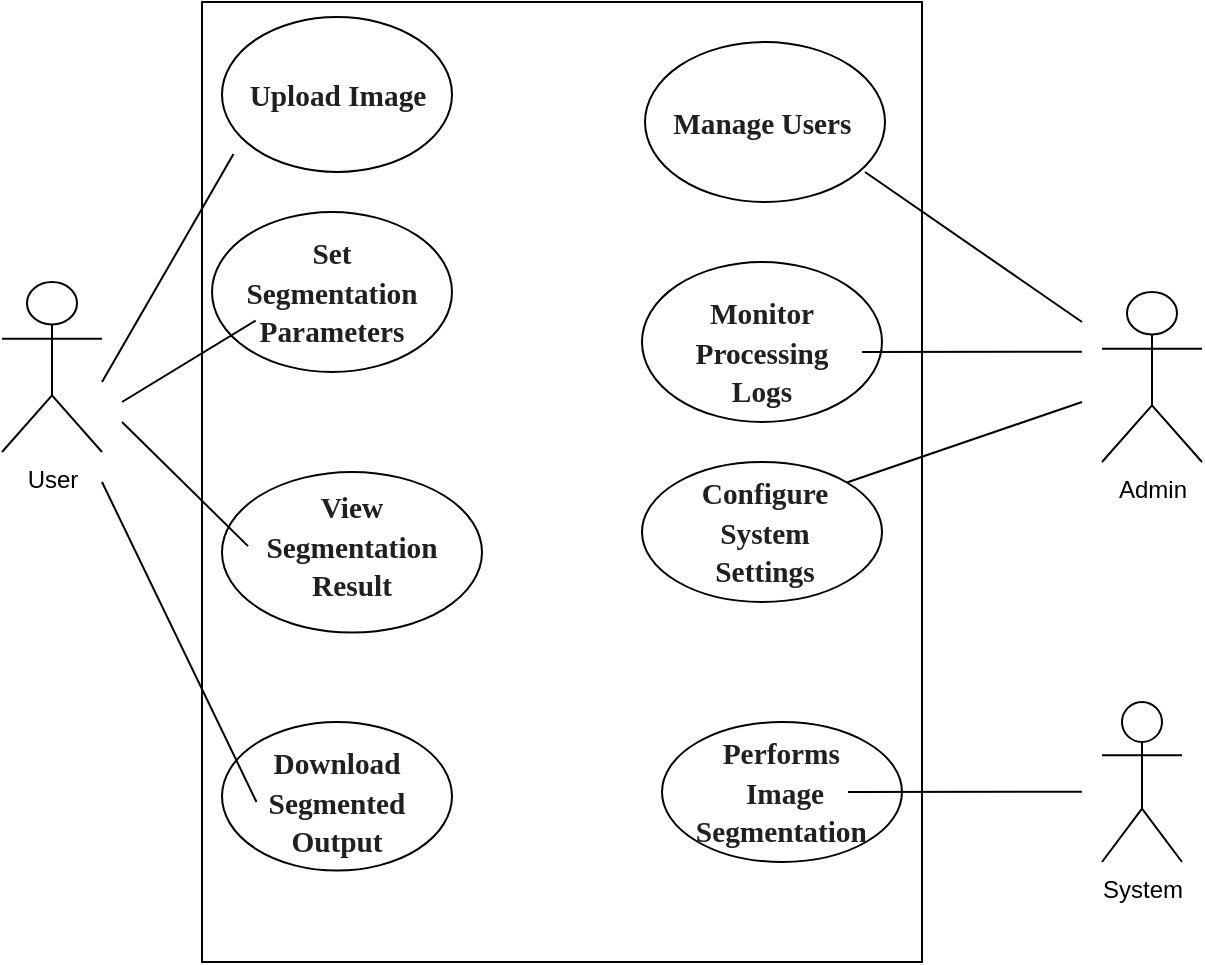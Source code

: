 <mxfile version="27.1.1" pages="10">
  <diagram name="Page-1" id="0FzV-SBVZql9Hs5oKwlu">
    <mxGraphModel dx="1100" dy="663" grid="1" gridSize="10" guides="1" tooltips="1" connect="1" arrows="1" fold="1" page="1" pageScale="1" pageWidth="827" pageHeight="1169" math="0" shadow="0">
      <root>
        <mxCell id="0" />
        <mxCell id="1" parent="0" />
        <mxCell id="NFr7wlKy0rR6kOb5UWSZ-1" value="" style="rounded=0;whiteSpace=wrap;html=1;movable=0;resizable=0;rotatable=0;deletable=0;editable=0;locked=1;connectable=0;" parent="1" vertex="1">
          <mxGeometry x="500" y="360" width="360" height="480" as="geometry" />
        </mxCell>
        <mxCell id="NFr7wlKy0rR6kOb5UWSZ-2" value="User" style="shape=umlActor;verticalLabelPosition=bottom;verticalAlign=top;html=1;outlineConnect=0;movable=0;resizable=0;rotatable=0;deletable=0;editable=0;locked=1;connectable=0;" parent="1" vertex="1">
          <mxGeometry x="400" y="500" width="50" height="85" as="geometry" />
        </mxCell>
        <mxCell id="NFr7wlKy0rR6kOb5UWSZ-3" value="Admin" style="shape=umlActor;verticalLabelPosition=bottom;verticalAlign=top;html=1;outlineConnect=0;movable=0;resizable=0;rotatable=0;deletable=0;editable=0;locked=1;connectable=0;" parent="1" vertex="1">
          <mxGeometry x="950" y="505" width="50" height="85" as="geometry" />
        </mxCell>
        <mxCell id="NFr7wlKy0rR6kOb5UWSZ-4" value="" style="ellipse;whiteSpace=wrap;html=1;" parent="1" vertex="1">
          <mxGeometry x="721.5" y="380" width="120" height="80" as="geometry" />
        </mxCell>
        <mxCell id="NFr7wlKy0rR6kOb5UWSZ-5" style="edgeStyle=none;shape=connector;curved=1;rounded=0;orthogonalLoop=1;jettySize=auto;html=1;exitX=1;exitY=1;exitDx=0;exitDy=0;strokeColor=default;align=center;verticalAlign=middle;fontFamily=Helvetica;fontSize=12;fontColor=default;labelBackgroundColor=default;startFill=0;startSize=8;endArrow=none;endSize=8;" parent="1" source="NFr7wlKy0rR6kOb5UWSZ-6" edge="1">
          <mxGeometry relative="1" as="geometry">
            <mxPoint x="940" y="520" as="targetPoint" />
          </mxGeometry>
        </mxCell>
        <mxCell id="NFr7wlKy0rR6kOb5UWSZ-6" value="&lt;b&gt;&lt;span style=&quot;font-size: 11pt; font-family: &amp;quot;Times New Roman&amp;quot;, serif; color: rgb(31, 32, 33);&quot;&gt;Manage Users&lt;/span&gt;&lt;/b&gt;&lt;span style=&quot;font-size: 11pt; font-family: &amp;quot;Times New Roman&amp;quot;, serif; color: rgb(31, 32, 33);&quot;&gt;&amp;nbsp;&lt;/span&gt;" style="text;strokeColor=none;fillColor=none;html=1;align=center;verticalAlign=middle;whiteSpace=wrap;rounded=0;fontSize=16;" parent="1" vertex="1">
          <mxGeometry x="731.5" y="395" width="100" height="50" as="geometry" />
        </mxCell>
        <mxCell id="NFr7wlKy0rR6kOb5UWSZ-7" value="System" style="shape=umlActor;verticalLabelPosition=bottom;verticalAlign=top;html=1;outlineConnect=0;" parent="1" vertex="1">
          <mxGeometry x="950" y="710" width="40" height="80" as="geometry" />
        </mxCell>
        <mxCell id="NFr7wlKy0rR6kOb5UWSZ-8" value="" style="group" parent="1" vertex="1" connectable="0">
          <mxGeometry x="510" y="720" width="115" height="80" as="geometry" />
        </mxCell>
        <mxCell id="NFr7wlKy0rR6kOb5UWSZ-9" value="" style="ellipse;whiteSpace=wrap;html=1;movable=1;resizable=1;rotatable=1;deletable=1;editable=1;locked=0;connectable=1;" parent="NFr7wlKy0rR6kOb5UWSZ-8" vertex="1">
          <mxGeometry width="115" height="74.286" as="geometry" />
        </mxCell>
        <mxCell id="NFr7wlKy0rR6kOb5UWSZ-10" style="edgeStyle=none;shape=connector;curved=1;rounded=0;orthogonalLoop=1;jettySize=auto;html=1;exitX=0;exitY=0.5;exitDx=0;exitDy=0;strokeColor=default;align=center;verticalAlign=middle;fontFamily=Helvetica;fontSize=12;fontColor=default;labelBackgroundColor=default;startFill=0;startSize=8;endArrow=none;endSize=8;" parent="NFr7wlKy0rR6kOb5UWSZ-8" source="NFr7wlKy0rR6kOb5UWSZ-11" edge="1">
          <mxGeometry relative="1" as="geometry">
            <mxPoint x="-60.0" y="-120" as="targetPoint" />
          </mxGeometry>
        </mxCell>
        <mxCell id="NFr7wlKy0rR6kOb5UWSZ-11" value="&lt;b&gt;&lt;span style=&quot;font-size:11.0pt;font-family:&amp;quot;Times New Roman&amp;quot;,serif;&lt;br/&gt;mso-fareast-font-family:&amp;quot;Times New Roman&amp;quot;;color:#1F2021;mso-ansi-language:EN-IN;&lt;br/&gt;mso-fareast-language:EN-US;mso-bidi-language:AR-SA&quot;&gt;Download Segmented Output&lt;/span&gt;&lt;/b&gt;&lt;span style=&quot;font-size:11.0pt;font-family:&amp;quot;Times New Roman&amp;quot;,serif;mso-fareast-font-family:&lt;br/&gt;&amp;quot;Times New Roman&amp;quot;;color:#1F2021;mso-ansi-language:EN-IN;mso-fareast-language:&lt;br/&gt;EN-US;mso-bidi-language:AR-SA&quot;&gt;&lt;/span&gt;" style="text;strokeColor=none;fillColor=none;html=1;align=center;verticalAlign=middle;whiteSpace=wrap;rounded=0;fontSize=16;movable=1;resizable=1;rotatable=1;deletable=1;editable=1;locked=0;connectable=1;container=1;" parent="NFr7wlKy0rR6kOb5UWSZ-8" vertex="1">
          <mxGeometry x="17.25" width="80.5" height="80" as="geometry" />
        </mxCell>
        <mxCell id="NFr7wlKy0rR6kOb5UWSZ-12" value="" style="group" parent="1" vertex="1" connectable="0">
          <mxGeometry x="510" y="595" width="130" height="85" as="geometry" />
        </mxCell>
        <mxCell id="NFr7wlKy0rR6kOb5UWSZ-13" value="" style="ellipse;whiteSpace=wrap;html=1;" parent="NFr7wlKy0rR6kOb5UWSZ-12" vertex="1">
          <mxGeometry width="130" height="80.278" as="geometry" />
        </mxCell>
        <mxCell id="NFr7wlKy0rR6kOb5UWSZ-14" style="edgeStyle=none;shape=connector;curved=1;rounded=0;orthogonalLoop=1;jettySize=auto;html=1;exitX=0;exitY=0.5;exitDx=0;exitDy=0;strokeColor=default;align=center;verticalAlign=middle;fontFamily=Helvetica;fontSize=12;fontColor=default;labelBackgroundColor=default;startFill=0;startSize=8;endArrow=none;endSize=8;" parent="NFr7wlKy0rR6kOb5UWSZ-12" source="NFr7wlKy0rR6kOb5UWSZ-15" edge="1">
          <mxGeometry relative="1" as="geometry">
            <mxPoint x="-50.0" y="-25" as="targetPoint" />
          </mxGeometry>
        </mxCell>
        <mxCell id="NFr7wlKy0rR6kOb5UWSZ-15" value="&lt;b&gt;&lt;span style=&quot;font-size:11.0pt;font-family:&amp;quot;Times New Roman&amp;quot;,serif;&lt;br/&gt;mso-fareast-font-family:&amp;quot;Times New Roman&amp;quot;;color:#1F2021;mso-ansi-language:EN-IN;&lt;br/&gt;mso-fareast-language:EN-US;mso-bidi-language:AR-SA&quot;&gt;View Segmentation Result&lt;/span&gt;&lt;/b&gt;&lt;span style=&quot;font-size:11.0pt;font-family:&amp;quot;Times New Roman&amp;quot;,serif;mso-fareast-font-family:&lt;br/&gt;&amp;quot;Times New Roman&amp;quot;;color:#1F2021;mso-ansi-language:EN-IN;mso-fareast-language:&lt;br/&gt;EN-US;mso-bidi-language:AR-SA&quot;&gt;&lt;/span&gt;" style="text;strokeColor=none;fillColor=none;html=1;align=center;verticalAlign=middle;whiteSpace=wrap;rounded=0;fontSize=16;" parent="NFr7wlKy0rR6kOb5UWSZ-12" vertex="1">
          <mxGeometry x="13" y="6.175" width="104" height="61.752" as="geometry" />
        </mxCell>
        <mxCell id="NFr7wlKy0rR6kOb5UWSZ-16" value="" style="group" parent="1" vertex="1" connectable="0">
          <mxGeometry x="505" y="465" width="120" height="80" as="geometry" />
        </mxCell>
        <mxCell id="NFr7wlKy0rR6kOb5UWSZ-17" value="" style="ellipse;whiteSpace=wrap;html=1;" parent="NFr7wlKy0rR6kOb5UWSZ-16" vertex="1">
          <mxGeometry width="120.0" height="80" as="geometry" />
        </mxCell>
        <mxCell id="NFr7wlKy0rR6kOb5UWSZ-18" style="edgeStyle=none;shape=connector;curved=1;rounded=0;orthogonalLoop=1;jettySize=auto;html=1;exitX=0;exitY=0.75;exitDx=0;exitDy=0;strokeColor=default;align=center;verticalAlign=middle;fontFamily=Helvetica;fontSize=12;fontColor=default;labelBackgroundColor=default;startFill=0;startSize=8;endArrow=none;endSize=8;" parent="NFr7wlKy0rR6kOb5UWSZ-16" source="NFr7wlKy0rR6kOb5UWSZ-19" edge="1">
          <mxGeometry relative="1" as="geometry">
            <mxPoint x="-45.0" y="95" as="targetPoint" />
          </mxGeometry>
        </mxCell>
        <mxCell id="NFr7wlKy0rR6kOb5UWSZ-19" value="&lt;b&gt;&lt;span style=&quot;font-size:11.0pt;font-family:&amp;quot;Times New Roman&amp;quot;,serif;&lt;br/&gt;mso-fareast-font-family:&amp;quot;Times New Roman&amp;quot;;color:#1F2021;mso-ansi-language:EN-IN;&lt;br/&gt;mso-fareast-language:EN-US;mso-bidi-language:AR-SA&quot;&gt;Set Segmentation Parameters&lt;/span&gt;&lt;/b&gt;&lt;span style=&quot;font-size:11.0pt;font-family:&amp;quot;Times New Roman&amp;quot;,serif;mso-fareast-font-family:&lt;br/&gt;&amp;quot;Times New Roman&amp;quot;;color:#1F2021;mso-ansi-language:EN-IN;mso-fareast-language:&lt;br/&gt;EN-US;mso-bidi-language:AR-SA&quot;&gt;&lt;/span&gt;" style="text;strokeColor=none;fillColor=none;html=1;align=center;verticalAlign=middle;whiteSpace=wrap;rounded=0;fontSize=16;" parent="NFr7wlKy0rR6kOb5UWSZ-16" vertex="1">
          <mxGeometry x="21.818" y="11.429" width="76.364" height="57.143" as="geometry" />
        </mxCell>
        <mxCell id="NFr7wlKy0rR6kOb5UWSZ-20" value="" style="group" parent="1" vertex="1" connectable="0">
          <mxGeometry x="510" y="367.5" width="115" height="77.5" as="geometry" />
        </mxCell>
        <mxCell id="NFr7wlKy0rR6kOb5UWSZ-21" value="" style="ellipse;whiteSpace=wrap;html=1;" parent="NFr7wlKy0rR6kOb5UWSZ-20" vertex="1">
          <mxGeometry width="115.0" height="77.5" as="geometry" />
        </mxCell>
        <mxCell id="NFr7wlKy0rR6kOb5UWSZ-22" style="edgeStyle=none;curved=1;rounded=0;orthogonalLoop=1;jettySize=auto;html=1;exitX=0;exitY=1;exitDx=0;exitDy=0;fontSize=12;startSize=8;endSize=8;endArrow=none;startFill=0;" parent="NFr7wlKy0rR6kOb5UWSZ-20" source="NFr7wlKy0rR6kOb5UWSZ-23" edge="1">
          <mxGeometry relative="1" as="geometry">
            <mxPoint x="-60" y="182.5" as="targetPoint" />
          </mxGeometry>
        </mxCell>
        <mxCell id="NFr7wlKy0rR6kOb5UWSZ-23" value="&lt;b&gt;&lt;span style=&quot;font-size:11.0pt;font-family:&amp;quot;Times New Roman&amp;quot;,serif;&lt;br/&gt;mso-fareast-font-family:&amp;quot;Times New Roman&amp;quot;;color:#1F2021;mso-ansi-language:EN-IN;&lt;br/&gt;mso-fareast-language:EN-US;mso-bidi-language:AR-SA&quot;&gt;Upload Image&lt;/span&gt;&lt;/b&gt;&lt;span style=&quot;font-size:11.0pt;font-family:&amp;quot;Times New Roman&amp;quot;,serif;mso-fareast-font-family:&lt;br/&gt;&amp;quot;Times New Roman&amp;quot;;color:#1F2021;mso-ansi-language:EN-IN;mso-fareast-language:&lt;br/&gt;EN-US;mso-bidi-language:AR-SA&quot;&gt;&lt;/span&gt;" style="text;strokeColor=none;fillColor=none;html=1;align=center;verticalAlign=middle;whiteSpace=wrap;rounded=0;fontSize=16;" parent="NFr7wlKy0rR6kOb5UWSZ-20" vertex="1">
          <mxGeometry x="5.75" y="8.942" width="103.5" height="59.615" as="geometry" />
        </mxCell>
        <mxCell id="NFr7wlKy0rR6kOb5UWSZ-24" value="" style="group" parent="1" vertex="1" connectable="0">
          <mxGeometry x="720" y="490" width="120" height="85" as="geometry" />
        </mxCell>
        <mxCell id="NFr7wlKy0rR6kOb5UWSZ-25" value="" style="ellipse;whiteSpace=wrap;html=1;" parent="NFr7wlKy0rR6kOb5UWSZ-24" vertex="1">
          <mxGeometry width="120" height="80" as="geometry" />
        </mxCell>
        <mxCell id="NFr7wlKy0rR6kOb5UWSZ-26" style="edgeStyle=none;shape=connector;curved=1;rounded=0;orthogonalLoop=1;jettySize=auto;html=1;exitX=1;exitY=0.5;exitDx=0;exitDy=0;strokeColor=default;align=center;verticalAlign=middle;fontFamily=Helvetica;fontSize=12;fontColor=default;labelBackgroundColor=default;startFill=0;startSize=8;endArrow=none;endSize=8;" parent="NFr7wlKy0rR6kOb5UWSZ-24" source="NFr7wlKy0rR6kOb5UWSZ-27" edge="1">
          <mxGeometry relative="1" as="geometry">
            <mxPoint x="220" y="44.829" as="targetPoint" />
          </mxGeometry>
        </mxCell>
        <mxCell id="NFr7wlKy0rR6kOb5UWSZ-27" value="&lt;b&gt;&lt;span style=&quot;font-size:11.0pt;font-family:&amp;quot;Times New Roman&amp;quot;,serif;&lt;br/&gt;mso-fareast-font-family:&amp;quot;Times New Roman&amp;quot;;color:#1F2021;mso-ansi-language:EN-IN;&lt;br/&gt;mso-fareast-language:EN-US;mso-bidi-language:AR-SA&quot;&gt;Monitor Processing Logs&lt;/span&gt;&lt;/b&gt;&lt;span style=&quot;font-size:11.0pt;font-family:&amp;quot;Times New Roman&amp;quot;,serif;mso-fareast-font-family:&lt;br/&gt;&amp;quot;Times New Roman&amp;quot;;color:#1F2021;mso-ansi-language:EN-IN;mso-fareast-language:&lt;br/&gt;EN-US;mso-bidi-language:AR-SA&quot;&gt;&lt;/span&gt;" style="text;strokeColor=none;fillColor=none;html=1;align=center;verticalAlign=middle;whiteSpace=wrap;rounded=0;fontSize=16;" parent="NFr7wlKy0rR6kOb5UWSZ-24" vertex="1">
          <mxGeometry x="10" y="5" width="100" height="80" as="geometry" />
        </mxCell>
        <mxCell id="NFr7wlKy0rR6kOb5UWSZ-28" value="" style="group" parent="1" vertex="1" connectable="0">
          <mxGeometry x="720" y="590" width="120" height="70" as="geometry" />
        </mxCell>
        <mxCell id="NFr7wlKy0rR6kOb5UWSZ-29" style="edgeStyle=none;shape=connector;curved=1;rounded=0;orthogonalLoop=1;jettySize=auto;html=1;exitX=1;exitY=0;exitDx=0;exitDy=0;strokeColor=default;align=center;verticalAlign=middle;fontFamily=Helvetica;fontSize=12;fontColor=default;labelBackgroundColor=default;startFill=0;startSize=8;endArrow=none;endSize=8;" parent="NFr7wlKy0rR6kOb5UWSZ-28" source="NFr7wlKy0rR6kOb5UWSZ-30" edge="1">
          <mxGeometry relative="1" as="geometry">
            <mxPoint x="220" y="-30" as="targetPoint" />
          </mxGeometry>
        </mxCell>
        <mxCell id="NFr7wlKy0rR6kOb5UWSZ-30" value="" style="ellipse;whiteSpace=wrap;html=1;" parent="NFr7wlKy0rR6kOb5UWSZ-28" vertex="1">
          <mxGeometry width="120" height="70" as="geometry" />
        </mxCell>
        <mxCell id="NFr7wlKy0rR6kOb5UWSZ-31" value="&lt;b&gt;&lt;span style=&quot;font-size:11.0pt;font-family:&amp;quot;Times New Roman&amp;quot;,serif;&lt;br/&gt;mso-fareast-font-family:&amp;quot;Times New Roman&amp;quot;;color:#1F2021;mso-ansi-language:EN-IN;&lt;br/&gt;mso-fareast-language:EN-US;mso-bidi-language:AR-SA&quot;&gt;Configure System Settings&lt;/span&gt;&lt;/b&gt;&lt;span style=&quot;font-size:11.0pt;font-family:&amp;quot;Times New Roman&amp;quot;,serif;mso-fareast-font-family:&lt;br/&gt;&amp;quot;Times New Roman&amp;quot;;color:#1F2021;mso-ansi-language:EN-IN;mso-fareast-language:&lt;br/&gt;EN-US;mso-bidi-language:AR-SA&quot;&gt;&lt;/span&gt;" style="text;strokeColor=none;fillColor=none;html=1;align=center;verticalAlign=middle;whiteSpace=wrap;rounded=0;fontSize=16;" parent="NFr7wlKy0rR6kOb5UWSZ-28" vertex="1">
          <mxGeometry x="30" y="17.5" width="63" height="35" as="geometry" />
        </mxCell>
        <mxCell id="NFr7wlKy0rR6kOb5UWSZ-32" value="" style="group" parent="1" vertex="1" connectable="0">
          <mxGeometry x="730" y="720" width="120" height="70" as="geometry" />
        </mxCell>
        <mxCell id="NFr7wlKy0rR6kOb5UWSZ-33" value="" style="ellipse;whiteSpace=wrap;html=1;" parent="NFr7wlKy0rR6kOb5UWSZ-32" vertex="1">
          <mxGeometry width="120" height="70" as="geometry" />
        </mxCell>
        <mxCell id="NFr7wlKy0rR6kOb5UWSZ-34" style="edgeStyle=none;shape=connector;curved=1;rounded=0;orthogonalLoop=1;jettySize=auto;html=1;exitX=1;exitY=0.5;exitDx=0;exitDy=0;strokeColor=default;align=center;verticalAlign=middle;fontFamily=Helvetica;fontSize=12;fontColor=default;labelBackgroundColor=default;startFill=0;startSize=8;endArrow=none;endSize=8;" parent="NFr7wlKy0rR6kOb5UWSZ-32" source="NFr7wlKy0rR6kOb5UWSZ-35" edge="1">
          <mxGeometry relative="1" as="geometry">
            <mxPoint x="210" y="34.829" as="targetPoint" />
          </mxGeometry>
        </mxCell>
        <mxCell id="NFr7wlKy0rR6kOb5UWSZ-35" value="&lt;span style=&quot;font-size: 11pt; font-family: &amp;quot;Times New Roman&amp;quot;, serif; color: rgb(31, 32, 33);&quot;&gt;&lt;b&gt;Performs&amp;nbsp; Image&lt;br&gt;Segmentation&amp;nbsp;&lt;/b&gt;&lt;/span&gt;" style="text;strokeColor=none;fillColor=none;html=1;align=center;verticalAlign=middle;whiteSpace=wrap;rounded=0;fontSize=16;" parent="NFr7wlKy0rR6kOb5UWSZ-32" vertex="1">
          <mxGeometry x="30" y="17.5" width="63" height="35" as="geometry" />
        </mxCell>
      </root>
    </mxGraphModel>
  </diagram>
  <diagram id="HW2uYqomihVXOmiwgQc8" name="Page-2">
    <mxGraphModel dx="1925" dy="1160" grid="1" gridSize="10" guides="1" tooltips="1" connect="1" arrows="1" fold="1" page="1" pageScale="1" pageWidth="827" pageHeight="1169" math="0" shadow="0">
      <root>
        <mxCell id="0" />
        <mxCell id="1" parent="0" />
        <mxCell id="hOpgqHN0Diu4riICHteO-1" value="" style="ellipse;html=1;shape=startState;fillColor=#000000;strokeColor=#ff0000;" parent="1" vertex="1">
          <mxGeometry x="175" y="350" width="70" height="70" as="geometry" />
        </mxCell>
        <mxCell id="hOpgqHN0Diu4riICHteO-2" value="" style="edgeStyle=orthogonalEdgeStyle;html=1;verticalAlign=bottom;endArrow=open;endSize=8;strokeColor=#ff0000;rounded=0;" parent="1" source="hOpgqHN0Diu4riICHteO-1" edge="1">
          <mxGeometry relative="1" as="geometry">
            <mxPoint x="210" y="480" as="targetPoint" />
          </mxGeometry>
        </mxCell>
        <mxCell id="hOpgqHN0Diu4riICHteO-3" value="" style="group" parent="1" connectable="0" vertex="1">
          <mxGeometry x="150" y="480" width="120" height="60" as="geometry" />
        </mxCell>
        <mxCell id="hOpgqHN0Diu4riICHteO-4" value="" style="rounded=1;whiteSpace=wrap;html=1;" parent="hOpgqHN0Diu4riICHteO-3" vertex="1">
          <mxGeometry width="120" height="60" as="geometry" />
        </mxCell>
        <mxCell id="hOpgqHN0Diu4riICHteO-5" value="&lt;font style=&quot;font-size: 15px;&quot;&gt;Upload Image&lt;/font&gt;" style="text;html=1;align=center;verticalAlign=middle;whiteSpace=wrap;rounded=0;" parent="hOpgqHN0Diu4riICHteO-3" vertex="1">
          <mxGeometry x="5" y="5" width="110" height="50" as="geometry" />
        </mxCell>
        <mxCell id="hOpgqHN0Diu4riICHteO-6" value="" style="group" parent="1" connectable="0" vertex="1">
          <mxGeometry x="150" y="740" width="120" height="60" as="geometry" />
        </mxCell>
        <mxCell id="hOpgqHN0Diu4riICHteO-7" value="" style="rounded=1;whiteSpace=wrap;html=1;" parent="hOpgqHN0Diu4riICHteO-6" vertex="1">
          <mxGeometry width="120" height="60" as="geometry" />
        </mxCell>
        <mxCell id="hOpgqHN0Diu4riICHteO-8" value="&lt;font style=&quot;font-size: 15px;&quot;&gt;Preprocess Image&lt;/font&gt;" style="text;html=1;align=center;verticalAlign=middle;whiteSpace=wrap;rounded=0;" parent="hOpgqHN0Diu4riICHteO-6" vertex="1">
          <mxGeometry x="5" y="5" width="110" height="50" as="geometry" />
        </mxCell>
        <mxCell id="hOpgqHN0Diu4riICHteO-9" value="" style="group" parent="1" connectable="0" vertex="1">
          <mxGeometry x="155" y="1090" width="120" height="60" as="geometry" />
        </mxCell>
        <mxCell id="hOpgqHN0Diu4riICHteO-10" value="" style="rounded=1;whiteSpace=wrap;html=1;" parent="hOpgqHN0Diu4riICHteO-9" vertex="1">
          <mxGeometry width="120" height="60" as="geometry" />
        </mxCell>
        <mxCell id="hOpgqHN0Diu4riICHteO-11" value="&lt;font style=&quot;font-size: 15px;&quot;&gt;Generate Segmentation Result&lt;/font&gt;" style="text;html=1;align=center;verticalAlign=middle;whiteSpace=wrap;rounded=0;" parent="hOpgqHN0Diu4riICHteO-9" vertex="1">
          <mxGeometry y="5" width="110" height="50" as="geometry" />
        </mxCell>
        <mxCell id="hOpgqHN0Diu4riICHteO-12" value="" style="group" parent="1" connectable="0" vertex="1">
          <mxGeometry x="150" y="980" width="120" height="60" as="geometry" />
        </mxCell>
        <mxCell id="hOpgqHN0Diu4riICHteO-13" value="" style="rounded=1;whiteSpace=wrap;html=1;" parent="hOpgqHN0Diu4riICHteO-12" vertex="1">
          <mxGeometry width="120" height="60" as="geometry" />
        </mxCell>
        <mxCell id="hOpgqHN0Diu4riICHteO-14" style="edgeStyle=orthogonalEdgeStyle;rounded=0;orthogonalLoop=1;jettySize=auto;html=1;exitX=0.5;exitY=1;exitDx=0;exitDy=0;" parent="hOpgqHN0Diu4riICHteO-12" source="hOpgqHN0Diu4riICHteO-15" edge="1">
          <mxGeometry relative="1" as="geometry">
            <mxPoint x="59.714" y="110" as="targetPoint" />
          </mxGeometry>
        </mxCell>
        <mxCell id="hOpgqHN0Diu4riICHteO-15" value="&lt;font style=&quot;font-size: 15px;&quot;&gt;Execute K-Means Clustering&lt;/font&gt;" style="text;html=1;align=center;verticalAlign=middle;whiteSpace=wrap;rounded=0;" parent="hOpgqHN0Diu4riICHteO-12" vertex="1">
          <mxGeometry x="5" y="5" width="110" height="50" as="geometry" />
        </mxCell>
        <mxCell id="hOpgqHN0Diu4riICHteO-16" style="edgeStyle=orthogonalEdgeStyle;rounded=0;orthogonalLoop=1;jettySize=auto;html=1;exitX=0.5;exitY=1;exitDx=0;exitDy=0;entryX=0.5;entryY=0;entryDx=0;entryDy=0;" parent="1" source="hOpgqHN0Diu4riICHteO-18" target="hOpgqHN0Diu4riICHteO-8" edge="1">
          <mxGeometry relative="1" as="geometry" />
        </mxCell>
        <mxCell id="hOpgqHN0Diu4riICHteO-17" style="edgeStyle=orthogonalEdgeStyle;rounded=0;orthogonalLoop=1;jettySize=auto;html=1;exitX=1;exitY=0.5;exitDx=0;exitDy=0;entryX=1;entryY=0.5;entryDx=0;entryDy=0;" parent="1" source="hOpgqHN0Diu4riICHteO-18" target="hOpgqHN0Diu4riICHteO-28" edge="1">
          <mxGeometry relative="1" as="geometry">
            <mxPoint x="405" y="1320" as="targetPoint" />
            <Array as="points">
              <mxPoint x="405" y="640" />
              <mxPoint x="405" y="1335" />
            </Array>
          </mxGeometry>
        </mxCell>
        <mxCell id="hOpgqHN0Diu4riICHteO-18" value="Is image valid?" style="rhombus;whiteSpace=wrap;html=1;" parent="1" vertex="1">
          <mxGeometry x="170" y="600" width="80" height="80" as="geometry" />
        </mxCell>
        <mxCell id="hOpgqHN0Diu4riICHteO-19" style="edgeStyle=orthogonalEdgeStyle;rounded=0;orthogonalLoop=1;jettySize=auto;html=1;exitX=0.5;exitY=1;exitDx=0;exitDy=0;entryX=0.5;entryY=0;entryDx=0;entryDy=0;" parent="1" source="hOpgqHN0Diu4riICHteO-5" target="hOpgqHN0Diu4riICHteO-18" edge="1">
          <mxGeometry relative="1" as="geometry" />
        </mxCell>
        <mxCell id="hOpgqHN0Diu4riICHteO-20" value="" style="group" parent="1" connectable="0" vertex="1">
          <mxGeometry x="150" y="860" width="120" height="60" as="geometry" />
        </mxCell>
        <mxCell id="hOpgqHN0Diu4riICHteO-21" value="" style="rounded=1;whiteSpace=wrap;html=1;" parent="hOpgqHN0Diu4riICHteO-20" vertex="1">
          <mxGeometry width="120" height="60" as="geometry" />
        </mxCell>
        <mxCell id="hOpgqHN0Diu4riICHteO-22" value="&lt;font style=&quot;font-size: 15px;&quot;&gt;Initialize K-Means Parameters&lt;/font&gt;" style="text;html=1;align=center;verticalAlign=middle;whiteSpace=wrap;rounded=0;" parent="hOpgqHN0Diu4riICHteO-20" vertex="1">
          <mxGeometry x="5" y="5" width="110" height="50" as="geometry" />
        </mxCell>
        <mxCell id="hOpgqHN0Diu4riICHteO-23" style="edgeStyle=orthogonalEdgeStyle;rounded=0;orthogonalLoop=1;jettySize=auto;html=1;exitX=0.5;exitY=1;exitDx=0;exitDy=0;entryX=0.5;entryY=0;entryDx=0;entryDy=0;" parent="1" source="hOpgqHN0Diu4riICHteO-8" target="hOpgqHN0Diu4riICHteO-22" edge="1">
          <mxGeometry relative="1" as="geometry" />
        </mxCell>
        <mxCell id="hOpgqHN0Diu4riICHteO-24" style="edgeStyle=orthogonalEdgeStyle;rounded=0;orthogonalLoop=1;jettySize=auto;html=1;exitX=0.5;exitY=1;exitDx=0;exitDy=0;entryX=0.5;entryY=0;entryDx=0;entryDy=0;" parent="1" source="hOpgqHN0Diu4riICHteO-22" target="hOpgqHN0Diu4riICHteO-15" edge="1">
          <mxGeometry relative="1" as="geometry" />
        </mxCell>
        <mxCell id="hOpgqHN0Diu4riICHteO-25" style="edgeStyle=orthogonalEdgeStyle;rounded=0;orthogonalLoop=1;jettySize=auto;html=1;exitX=0.5;exitY=1;exitDx=0;exitDy=0;entryX=0.5;entryY=0;entryDx=0;entryDy=0;" parent="1" source="hOpgqHN0Diu4riICHteO-26" target="hOpgqHN0Diu4riICHteO-28" edge="1">
          <mxGeometry relative="1" as="geometry" />
        </mxCell>
        <mxCell id="hOpgqHN0Diu4riICHteO-26" value="Visualize Segmented Output" style="rounded=1;whiteSpace=wrap;html=1;" parent="1" vertex="1">
          <mxGeometry x="155" y="1200" width="120" height="60" as="geometry" />
        </mxCell>
        <mxCell id="hOpgqHN0Diu4riICHteO-27" style="edgeStyle=orthogonalEdgeStyle;rounded=0;orthogonalLoop=1;jettySize=auto;html=1;exitX=0.5;exitY=1;exitDx=0;exitDy=0;entryX=0.458;entryY=0.066;entryDx=0;entryDy=0;entryPerimeter=0;" parent="1" source="hOpgqHN0Diu4riICHteO-11" target="hOpgqHN0Diu4riICHteO-26" edge="1">
          <mxGeometry relative="1" as="geometry" />
        </mxCell>
        <mxCell id="hOpgqHN0Diu4riICHteO-28" value="" style="ellipse;html=1;shape=endState;fillColor=#000000;strokeColor=#ff0000;" parent="1" vertex="1">
          <mxGeometry x="190" y="1310" width="50" height="50" as="geometry" />
        </mxCell>
        <mxCell id="hOpgqHN0Diu4riICHteO-29" value="No" style="text;html=1;align=center;verticalAlign=middle;resizable=0;points=[];autosize=1;strokeColor=none;fillColor=none;" parent="1" vertex="1">
          <mxGeometry x="285" y="608" width="40" height="30" as="geometry" />
        </mxCell>
        <mxCell id="hOpgqHN0Diu4riICHteO-30" value="Yes" style="text;html=1;align=center;verticalAlign=middle;resizable=0;points=[];autosize=1;strokeColor=none;fillColor=none;" parent="1" vertex="1">
          <mxGeometry x="205" y="688" width="40" height="30" as="geometry" />
        </mxCell>
      </root>
    </mxGraphModel>
  </diagram>
  <diagram id="y7lRHRu2FEfDOx8iHyfu" name="Page-3">
    <mxGraphModel dx="1100" dy="663" grid="1" gridSize="10" guides="1" tooltips="1" connect="1" arrows="1" fold="1" page="1" pageScale="1" pageWidth="827" pageHeight="1169" math="0" shadow="0">
      <root>
        <mxCell id="0" />
        <mxCell id="1" parent="0" />
        <mxCell id="FYQy-vAzB9KwwgNyW61Z-1" value="User" style="swimlane;fontStyle=1;align=center;verticalAlign=top;childLayout=stackLayout;horizontal=1;startSize=26;horizontalStack=0;resizeParent=1;resizeParentMax=0;resizeLast=0;collapsible=1;marginBottom=0;whiteSpace=wrap;html=1;" parent="1" vertex="1">
          <mxGeometry x="320" y="420" width="200" height="140" as="geometry" />
        </mxCell>
        <mxCell id="FYQy-vAzB9KwwgNyW61Z-2" value="- userID: String&#xa;- username: String&#xa;- email: String" style="text;strokeColor=none;fillColor=none;align=left;verticalAlign=top;spacingLeft=4;spacingRight=4;overflow=hidden;rotatable=0;points=[[0,0.5],[1,0.5]];portConstraint=eastwest;whiteSpace=wrap;html=1;" parent="FYQy-vAzB9KwwgNyW61Z-1" vertex="1">
          <mxGeometry y="26" width="200" height="64" as="geometry" />
        </mxCell>
        <mxCell id="FYQy-vAzB9KwwgNyW61Z-3" value="" style="line;strokeWidth=1;fillColor=none;align=left;verticalAlign=middle;spacingTop=-1;spacingLeft=3;spacingRight=3;rotatable=0;labelPosition=right;points=[];portConstraint=eastwest;strokeColor=inherit;" parent="FYQy-vAzB9KwwgNyW61Z-1" vertex="1">
          <mxGeometry y="90" width="200" height="8" as="geometry" />
        </mxCell>
        <mxCell id="FYQy-vAzB9KwwgNyW61Z-4" value="+ uploadImage(): void&#xa;+ viewSegmentationResult(): void" style="text;strokeColor=none;fillColor=none;align=left;verticalAlign=top;spacingLeft=4;spacingRight=4;overflow=hidden;rotatable=0;points=[[0,0.5],[1,0.5]];portConstraint=eastwest;whiteSpace=wrap;html=1;" parent="FYQy-vAzB9KwwgNyW61Z-1" vertex="1">
          <mxGeometry y="98" width="200" height="42" as="geometry" />
        </mxCell>
        <mxCell id="FYQy-vAzB9KwwgNyW61Z-5" value="Image" style="swimlane;fontStyle=1;align=center;verticalAlign=top;childLayout=stackLayout;horizontal=1;startSize=26;horizontalStack=0;resizeParent=1;resizeParentMax=0;resizeLast=0;collapsible=1;marginBottom=0;whiteSpace=wrap;html=1;" parent="1" vertex="1">
          <mxGeometry x="590" y="420" width="200" height="160" as="geometry" />
        </mxCell>
        <mxCell id="FYQy-vAzB9KwwgNyW61Z-6" value="- imageID: String&#xa;- filePath: String&#xa;- resolution: String&#xa;- format: String" style="text;strokeColor=none;fillColor=none;align=left;verticalAlign=top;spacingLeft=4;spacingRight=4;overflow=hidden;rotatable=0;points=[[0,0.5],[1,0.5]];portConstraint=eastwest;whiteSpace=wrap;html=1;" parent="FYQy-vAzB9KwwgNyW61Z-5" vertex="1">
          <mxGeometry y="26" width="200" height="84" as="geometry" />
        </mxCell>
        <mxCell id="FYQy-vAzB9KwwgNyW61Z-7" value="" style="line;strokeWidth=1;fillColor=none;align=left;verticalAlign=middle;spacingTop=-1;spacingLeft=3;spacingRight=3;rotatable=0;labelPosition=right;points=[];portConstraint=eastwest;strokeColor=inherit;" parent="FYQy-vAzB9KwwgNyW61Z-5" vertex="1">
          <mxGeometry y="110" width="200" height="8" as="geometry" />
        </mxCell>
        <mxCell id="FYQy-vAzB9KwwgNyW61Z-8" value="+ getMetadata(): HashMap&#xa;+ preprocess(): void" style="text;strokeColor=none;fillColor=none;align=left;verticalAlign=top;spacingLeft=4;spacingRight=4;overflow=hidden;rotatable=0;points=[[0,0.5],[1,0.5]];portConstraint=eastwest;whiteSpace=wrap;html=1;" parent="FYQy-vAzB9KwwgNyW61Z-5" vertex="1">
          <mxGeometry y="118" width="200" height="42" as="geometry" />
        </mxCell>
        <mxCell id="FYQy-vAzB9KwwgNyW61Z-9" value="PreprocessingModule" style="swimlane;fontStyle=1;align=center;verticalAlign=top;childLayout=stackLayout;horizontal=1;startSize=26;horizontalStack=0;resizeParent=1;resizeParentMax=0;resizeLast=0;collapsible=1;marginBottom=0;whiteSpace=wrap;html=1;" parent="1" vertex="1">
          <mxGeometry x="320" y="650" width="220" height="160" as="geometry" />
        </mxCell>
        <mxCell id="FYQy-vAzB9KwwgNyW61Z-10" value="- resizeDimensions: Tuple&#xa;- colorMode: String" style="text;strokeColor=none;fillColor=none;align=left;verticalAlign=top;spacingLeft=4;spacingRight=4;overflow=hidden;rotatable=0;points=[[0,0.5],[1,0.5]];portConstraint=eastwest;whiteSpace=wrap;html=1;" parent="FYQy-vAzB9KwwgNyW61Z-9" vertex="1">
          <mxGeometry y="26" width="220" height="44" as="geometry" />
        </mxCell>
        <mxCell id="FYQy-vAzB9KwwgNyW61Z-11" value="" style="line;strokeWidth=1;fillColor=none;align=left;verticalAlign=middle;spacingTop=-1;spacingLeft=3;spacingRight=3;rotatable=0;labelPosition=right;points=[];portConstraint=eastwest;strokeColor=inherit;" parent="FYQy-vAzB9KwwgNyW61Z-9" vertex="1">
          <mxGeometry y="70" width="220" height="8" as="geometry" />
        </mxCell>
        <mxCell id="FYQy-vAzB9KwwgNyW61Z-12" value="+ convertToGrayScale(): void&#xa;+ normalizeImage(): void&#xa;+ resizeImage(): void" style="text;strokeColor=none;fillColor=none;align=left;verticalAlign=top;spacingLeft=4;spacingRight=4;overflow=hidden;rotatable=0;points=[[0,0.5],[1,0.5]];portConstraint=eastwest;whiteSpace=wrap;html=1;" parent="FYQy-vAzB9KwwgNyW61Z-9" vertex="1">
          <mxGeometry y="78" width="220" height="82" as="geometry" />
        </mxCell>
        <mxCell id="FYQy-vAzB9KwwgNyW61Z-13" value="KMeansAlgorithm" style="swimlane;fontStyle=1;align=center;verticalAlign=top;childLayout=stackLayout;horizontal=1;startSize=26;horizontalStack=0;resizeParent=1;resizeParentMax=0;resizeLast=0;collapsible=1;marginBottom=0;whiteSpace=wrap;html=1;" parent="1" vertex="1">
          <mxGeometry x="620" y="650" width="200" height="160" as="geometry" />
        </mxCell>
        <mxCell id="FYQy-vAzB9KwwgNyW61Z-14" value="- numClusters: int&#xa;- maxIterations: int&#xa;- tolerance: float" style="text;strokeColor=none;fillColor=none;align=left;verticalAlign=top;spacingLeft=4;spacingRight=4;overflow=hidden;rotatable=0;points=[[0,0.5],[1,0.5]];portConstraint=eastwest;whiteSpace=wrap;html=1;" parent="FYQy-vAzB9KwwgNyW61Z-13" vertex="1">
          <mxGeometry y="26" width="200" height="64" as="geometry" />
        </mxCell>
        <mxCell id="FYQy-vAzB9KwwgNyW61Z-15" value="" style="line;strokeWidth=1;fillColor=none;align=left;verticalAlign=middle;spacingTop=-1;spacingLeft=3;spacingRight=3;rotatable=0;labelPosition=right;points=[];portConstraint=eastwest;strokeColor=inherit;" parent="FYQy-vAzB9KwwgNyW61Z-13" vertex="1">
          <mxGeometry y="90" width="200" height="8" as="geometry" />
        </mxCell>
        <mxCell id="FYQy-vAzB9KwwgNyW61Z-16" value="+ fit(): void&#xa;+ predict(): int[]&#xa;+ segmentImage(): Image" style="text;strokeColor=none;fillColor=none;align=left;verticalAlign=top;spacingLeft=4;spacingRight=4;overflow=hidden;rotatable=0;points=[[0,0.5],[1,0.5]];portConstraint=eastwest;whiteSpace=wrap;html=1;" parent="FYQy-vAzB9KwwgNyW61Z-13" vertex="1">
          <mxGeometry y="98" width="200" height="62" as="geometry" />
        </mxCell>
        <mxCell id="FYQy-vAzB9KwwgNyW61Z-17" value="SegmentationResult" style="swimlane;fontStyle=1;align=center;verticalAlign=top;childLayout=stackLayout;horizontal=1;startSize=26;horizontalStack=0;resizeParent=1;resizeParentMax=0;resizeLast=0;collapsible=1;marginBottom=0;whiteSpace=wrap;html=1;" parent="1" vertex="1">
          <mxGeometry x="870" y="650" width="200" height="140" as="geometry" />
        </mxCell>
        <mxCell id="FYQy-vAzB9KwwgNyW61Z-18" value="- segmentedImagePath: String&#xa;- clusterMap: List" style="text;strokeColor=none;fillColor=none;align=left;verticalAlign=top;spacingLeft=4;spacingRight=4;overflow=hidden;rotatable=0;points=[[0,0.5],[1,0.5]];portConstraint=eastwest;whiteSpace=wrap;html=1;" parent="FYQy-vAzB9KwwgNyW61Z-17" vertex="1">
          <mxGeometry y="26" width="200" height="44" as="geometry" />
        </mxCell>
        <mxCell id="FYQy-vAzB9KwwgNyW61Z-19" value="" style="line;strokeWidth=1;fillColor=none;align=left;verticalAlign=middle;spacingTop=-1;spacingLeft=3;spacingRight=3;rotatable=0;labelPosition=right;points=[];portConstraint=eastwest;strokeColor=inherit;" parent="FYQy-vAzB9KwwgNyW61Z-17" vertex="1">
          <mxGeometry y="70" width="200" height="8" as="geometry" />
        </mxCell>
        <mxCell id="FYQy-vAzB9KwwgNyW61Z-20" value="+ displayResult(): void&#xa;+ saveResult(): boolean" style="text;strokeColor=none;fillColor=none;align=left;verticalAlign=top;spacingLeft=4;spacingRight=4;overflow=hidden;rotatable=0;points=[[0,0.5],[1,0.5]];portConstraint=eastwest;whiteSpace=wrap;html=1;" parent="FYQy-vAzB9KwwgNyW61Z-17" vertex="1">
          <mxGeometry y="78" width="200" height="62" as="geometry" />
        </mxCell>
        <mxCell id="FYQy-vAzB9KwwgNyW61Z-21" value="Administrator" style="swimlane;fontStyle=1;align=center;verticalAlign=top;childLayout=stackLayout;horizontal=1;startSize=26;horizontalStack=0;resizeParent=1;resizeParentMax=0;resizeLast=0;collapsible=1;marginBottom=0;whiteSpace=wrap;html=1;" parent="1" vertex="1">
          <mxGeometry x="870" y="420" width="220" height="140" as="geometry" />
        </mxCell>
        <mxCell id="FYQy-vAzB9KwwgNyW61Z-22" value="- adminID: String&#xa;- accessLevel: String" style="text;strokeColor=none;fillColor=none;align=left;verticalAlign=top;spacingLeft=4;spacingRight=4;overflow=hidden;rotatable=0;points=[[0,0.5],[1,0.5]];portConstraint=eastwest;whiteSpace=wrap;html=1;" parent="FYQy-vAzB9KwwgNyW61Z-21" vertex="1">
          <mxGeometry y="26" width="220" height="44" as="geometry" />
        </mxCell>
        <mxCell id="FYQy-vAzB9KwwgNyW61Z-23" value="" style="line;strokeWidth=1;fillColor=none;align=left;verticalAlign=middle;spacingTop=-1;spacingLeft=3;spacingRight=3;rotatable=0;labelPosition=right;points=[];portConstraint=eastwest;strokeColor=inherit;" parent="FYQy-vAzB9KwwgNyW61Z-21" vertex="1">
          <mxGeometry y="70" width="220" height="8" as="geometry" />
        </mxCell>
        <mxCell id="FYQy-vAzB9KwwgNyW61Z-24" value="+ configureSystemSettings(): void&#xa;+ manageUserAccounts(): void" style="text;strokeColor=none;fillColor=none;align=left;verticalAlign=top;spacingLeft=4;spacingRight=4;overflow=hidden;rotatable=0;points=[[0,0.5],[1,0.5]];portConstraint=eastwest;whiteSpace=wrap;html=1;" parent="FYQy-vAzB9KwwgNyW61Z-21" vertex="1">
          <mxGeometry y="78" width="220" height="62" as="geometry" />
        </mxCell>
        <mxCell id="FYQy-vAzB9KwwgNyW61Z-25" value="" style="endArrow=open;endFill=1;endSize=12;html=1;rounded=0;exitX=1;exitY=0.5;exitDx=0;exitDy=0;entryX=0;entryY=0.5;entryDx=0;entryDy=0;" parent="1" source="FYQy-vAzB9KwwgNyW61Z-1" target="FYQy-vAzB9KwwgNyW61Z-5" edge="1">
          <mxGeometry width="160" relative="1" as="geometry">
            <mxPoint x="610" y="670" as="sourcePoint" />
            <mxPoint x="770" y="670" as="targetPoint" />
          </mxGeometry>
        </mxCell>
        <mxCell id="FYQy-vAzB9KwwgNyW61Z-26" value="uploads" style="edgeLabel;html=1;align=center;verticalAlign=middle;resizable=0;points=[];" parent="FYQy-vAzB9KwwgNyW61Z-25" vertex="1" connectable="0">
          <mxGeometry x="-0.1" y="1" relative="1" as="geometry">
            <mxPoint y="-44" as="offset" />
          </mxGeometry>
        </mxCell>
        <mxCell id="FYQy-vAzB9KwwgNyW61Z-27" value="1" style="edgeLabel;html=1;align=center;verticalAlign=middle;resizable=0;points=[];" parent="FYQy-vAzB9KwwgNyW61Z-25" vertex="1" connectable="0">
          <mxGeometry x="-0.8" y="1" relative="1" as="geometry">
            <mxPoint as="offset" />
          </mxGeometry>
        </mxCell>
        <mxCell id="FYQy-vAzB9KwwgNyW61Z-28" value="1..*" style="edgeLabel;html=1;align=center;verticalAlign=middle;resizable=0;points=[];" parent="FYQy-vAzB9KwwgNyW61Z-25" vertex="1" connectable="0">
          <mxGeometry x="0.8" y="1" relative="1" as="geometry">
            <mxPoint as="offset" />
          </mxGeometry>
        </mxCell>
        <mxCell id="FYQy-vAzB9KwwgNyW61Z-29" value="" style="endArrow=open;endFill=1;endSize=12;html=1;rounded=0;exitX=0.25;exitY=1;exitDx=0;exitDy=0;entryX=0.5;entryY=0;entryDx=0;entryDy=0;" parent="1" source="FYQy-vAzB9KwwgNyW61Z-5" target="FYQy-vAzB9KwwgNyW61Z-9" edge="1">
          <mxGeometry width="160" relative="1" as="geometry">
            <mxPoint x="610" y="670" as="sourcePoint" />
            <mxPoint x="770" y="670" as="targetPoint" />
          </mxGeometry>
        </mxCell>
        <mxCell id="FYQy-vAzB9KwwgNyW61Z-30" value="processed by" style="edgeLabel;html=1;align=center;verticalAlign=middle;resizable=0;points=[];" parent="FYQy-vAzB9KwwgNyW61Z-29" vertex="1" connectable="0">
          <mxGeometry x="-0.1" y="1" relative="1" as="geometry">
            <mxPoint as="offset" />
          </mxGeometry>
        </mxCell>
        <mxCell id="FYQy-vAzB9KwwgNyW61Z-31" value="1" style="edgeLabel;html=1;align=center;verticalAlign=middle;resizable=0;points=[];" parent="FYQy-vAzB9KwwgNyW61Z-29" vertex="1" connectable="0">
          <mxGeometry x="-0.8" y="1" relative="1" as="geometry">
            <mxPoint as="offset" />
          </mxGeometry>
        </mxCell>
        <mxCell id="FYQy-vAzB9KwwgNyW61Z-32" value="1" style="edgeLabel;html=1;align=center;verticalAlign=middle;resizable=0;points=[];" parent="FYQy-vAzB9KwwgNyW61Z-29" vertex="1" connectable="0">
          <mxGeometry x="0.8" y="1" relative="1" as="geometry">
            <mxPoint as="offset" />
          </mxGeometry>
        </mxCell>
        <mxCell id="FYQy-vAzB9KwwgNyW61Z-33" value="" style="endArrow=open;endFill=1;endSize=12;html=1;rounded=0;exitX=1;exitY=0.5;exitDx=0;exitDy=0;entryX=0;entryY=0.5;entryDx=0;entryDy=0;" parent="1" source="FYQy-vAzB9KwwgNyW61Z-9" target="FYQy-vAzB9KwwgNyW61Z-13" edge="1">
          <mxGeometry width="160" relative="1" as="geometry">
            <mxPoint x="610" y="770" as="sourcePoint" />
            <mxPoint x="770" y="770" as="targetPoint" />
          </mxGeometry>
        </mxCell>
        <mxCell id="FYQy-vAzB9KwwgNyW61Z-34" value="sends data to" style="edgeLabel;html=1;align=center;verticalAlign=middle;resizable=0;points=[];" parent="FYQy-vAzB9KwwgNyW61Z-33" vertex="1" connectable="0">
          <mxGeometry x="-0.1" y="1" relative="1" as="geometry">
            <mxPoint x="4" y="-19" as="offset" />
          </mxGeometry>
        </mxCell>
        <mxCell id="FYQy-vAzB9KwwgNyW61Z-35" value="1" style="edgeLabel;html=1;align=center;verticalAlign=middle;resizable=0;points=[];" parent="FYQy-vAzB9KwwgNyW61Z-33" vertex="1" connectable="0">
          <mxGeometry x="-0.8" y="1" relative="1" as="geometry">
            <mxPoint as="offset" />
          </mxGeometry>
        </mxCell>
        <mxCell id="FYQy-vAzB9KwwgNyW61Z-36" value="1" style="edgeLabel;html=1;align=center;verticalAlign=middle;resizable=0;points=[];" parent="FYQy-vAzB9KwwgNyW61Z-33" vertex="1" connectable="0">
          <mxGeometry x="0.8" y="1" relative="1" as="geometry">
            <mxPoint y="21" as="offset" />
          </mxGeometry>
        </mxCell>
        <mxCell id="FYQy-vAzB9KwwgNyW61Z-37" value="" style="endArrow=open;endFill=1;endSize=12;html=1;rounded=0;exitX=1;exitY=0.5;exitDx=0;exitDy=0;entryX=0;entryY=0.5;entryDx=0;entryDy=0;" parent="1" source="FYQy-vAzB9KwwgNyW61Z-13" target="FYQy-vAzB9KwwgNyW61Z-17" edge="1">
          <mxGeometry width="160" relative="1" as="geometry">
            <mxPoint x="610" y="770" as="sourcePoint" />
            <mxPoint x="770" y="770" as="targetPoint" />
          </mxGeometry>
        </mxCell>
        <mxCell id="FYQy-vAzB9KwwgNyW61Z-38" value="produces" style="edgeLabel;html=1;align=center;verticalAlign=middle;resizable=0;points=[];" parent="FYQy-vAzB9KwwgNyW61Z-37" vertex="1" connectable="0">
          <mxGeometry x="-0.1" y="1" relative="1" as="geometry">
            <mxPoint y="-85" as="offset" />
          </mxGeometry>
        </mxCell>
        <mxCell id="FYQy-vAzB9KwwgNyW61Z-39" value="1" style="edgeLabel;html=1;align=center;verticalAlign=middle;resizable=0;points=[];" parent="FYQy-vAzB9KwwgNyW61Z-37" vertex="1" connectable="0">
          <mxGeometry x="-0.8" y="1" relative="1" as="geometry">
            <mxPoint as="offset" />
          </mxGeometry>
        </mxCell>
        <mxCell id="FYQy-vAzB9KwwgNyW61Z-40" value="1..*" style="edgeLabel;html=1;align=center;verticalAlign=middle;resizable=0;points=[];" parent="FYQy-vAzB9KwwgNyW61Z-37" vertex="1" connectable="0">
          <mxGeometry x="0.8" y="1" relative="1" as="geometry">
            <mxPoint x="-5" y="20" as="offset" />
          </mxGeometry>
        </mxCell>
        <mxCell id="FYQy-vAzB9KwwgNyW61Z-41" value="" style="endArrow=open;endFill=1;endSize=12;html=1;rounded=0;entryX=0.5;entryY=0;entryDx=0;entryDy=0;exitX=0.191;exitY=1.055;exitDx=0;exitDy=0;exitPerimeter=0;" parent="1" source="FYQy-vAzB9KwwgNyW61Z-24" edge="1">
          <mxGeometry width="160" relative="1" as="geometry">
            <mxPoint x="915" y="630" as="sourcePoint" />
            <mxPoint x="465" y="560" as="targetPoint" />
            <Array as="points">
              <mxPoint x="910" y="630" />
              <mxPoint x="465" y="630" />
            </Array>
          </mxGeometry>
        </mxCell>
        <mxCell id="FYQy-vAzB9KwwgNyW61Z-42" value="manages" style="edgeLabel;html=1;align=center;verticalAlign=middle;resizable=0;points=[];" parent="FYQy-vAzB9KwwgNyW61Z-41" vertex="1" connectable="0">
          <mxGeometry x="-0.1" y="1" relative="1" as="geometry">
            <mxPoint as="offset" />
          </mxGeometry>
        </mxCell>
        <mxCell id="FYQy-vAzB9KwwgNyW61Z-43" value="1" style="edgeLabel;html=1;align=center;verticalAlign=middle;resizable=0;points=[];" parent="FYQy-vAzB9KwwgNyW61Z-41" vertex="1" connectable="0">
          <mxGeometry x="-0.8" y="1" relative="1" as="geometry">
            <mxPoint as="offset" />
          </mxGeometry>
        </mxCell>
        <mxCell id="FYQy-vAzB9KwwgNyW61Z-44" value="0..*" style="edgeLabel;html=1;align=center;verticalAlign=middle;resizable=0;points=[];" parent="FYQy-vAzB9KwwgNyW61Z-41" vertex="1" connectable="0">
          <mxGeometry x="0.8" y="1" relative="1" as="geometry">
            <mxPoint as="offset" />
          </mxGeometry>
        </mxCell>
        <mxCell id="FYQy-vAzB9KwwgNyW61Z-45" value="" style="endArrow=open;endFill=0;endSize=12;html=1;rounded=0;entryX=0.5;entryY=1;entryDx=0;entryDy=0;dashed=1;" parent="1" source="FYQy-vAzB9KwwgNyW61Z-48" target="FYQy-vAzB9KwwgNyW61Z-17" edge="1">
          <mxGeometry width="160" relative="1" as="geometry">
            <mxPoint x="400" y="600" as="sourcePoint" />
            <mxPoint x="770" y="670" as="targetPoint" />
            <Array as="points">
              <mxPoint x="300" y="600" />
              <mxPoint x="300" y="850" />
              <mxPoint x="970" y="850" />
            </Array>
          </mxGeometry>
        </mxCell>
        <mxCell id="FYQy-vAzB9KwwgNyW61Z-49" value="" style="endArrow=open;endFill=0;endSize=12;html=1;rounded=0;entryX=0.5;entryY=1;entryDx=0;entryDy=0;dashed=1;" parent="1" target="FYQy-vAzB9KwwgNyW61Z-48" edge="1">
          <mxGeometry width="160" relative="1" as="geometry">
            <mxPoint x="400" y="600" as="sourcePoint" />
            <mxPoint x="970" y="790" as="targetPoint" />
            <Array as="points">
              <mxPoint x="400" y="560" />
              <mxPoint x="400" y="600" />
            </Array>
          </mxGeometry>
        </mxCell>
        <mxCell id="FYQy-vAzB9KwwgNyW61Z-48" value="" style="rhombus;whiteSpace=wrap;html=1;fillColor=light-dark(#000000, #6db2ff);fontColor=#ffffff;strokeColor=#001DBC;" parent="1" vertex="1">
          <mxGeometry x="384" y="585" width="30" height="30" as="geometry" />
        </mxCell>
      </root>
    </mxGraphModel>
  </diagram>
  <diagram id="5qMm4l_2yuV0vw6-etxT" name="Page-4">
    <mxGraphModel dx="1027" dy="619" grid="1" gridSize="10" guides="1" tooltips="1" connect="1" arrows="1" fold="1" page="1" pageScale="1" pageWidth="827" pageHeight="1169" math="0" shadow="0">
      <root>
        <mxCell id="0" />
        <mxCell id="1" parent="0" />
        <mxCell id="0D8q0DezLNO_MMzRbjrX-1" value="&lt;u&gt;:User&lt;/u&gt;&lt;br&gt;&lt;hr&gt;username = &quot;JohnDoe&quot;&lt;br&gt;role = &quot;StandardUser&quot;" style="rounded=0;whiteSpace=wrap;html=1;verticalAlign=top;fontFamily=Arial;fontSize=12;labelBackgroundColor=none;" parent="1" vertex="1">
          <mxGeometry x="290" y="320" width="160" height="80" as="geometry" />
        </mxCell>
        <mxCell id="0D8q0DezLNO_MMzRbjrX-2" value="&lt;u&gt;:UploadedImage&lt;/u&gt;&lt;br&gt;&lt;hr&gt;filename = &quot;brain_scan.jpg&quot;&lt;br&gt;resolution = &quot;512x512&quot;&lt;br&gt;format = &quot;JPEG&quot;" style="rounded=0;whiteSpace=wrap;html=1;verticalAlign=top;fontFamily=Arial;fontSize=12;labelBackgroundColor=none;" parent="1" vertex="1">
          <mxGeometry x="530" y="310" width="180" height="100" as="geometry" />
        </mxCell>
        <mxCell id="0D8q0DezLNO_MMzRbjrX-3" value="&lt;u&gt;:SegmentationRequest&lt;/u&gt;&lt;br&gt;&lt;hr&gt;requestID = &quot;REQ001&quot;&lt;br&gt;timestamp = &quot;2025-05-29 12:30&quot;" style="rounded=0;whiteSpace=wrap;html=1;verticalAlign=top;fontFamily=Arial;fontSize=12;labelBackgroundColor=none;" parent="1" vertex="1">
          <mxGeometry x="390" y="490" width="200" height="80" as="geometry" />
        </mxCell>
        <mxCell id="0D8q0DezLNO_MMzRbjrX-4" value="&lt;u&gt;:KMeansAlgorithm&lt;/u&gt;&lt;br&gt;&lt;hr&gt;K = 4&lt;br&gt;maxIterations = 100&lt;br&gt;status = &quot;Converged&quot;" style="rounded=0;whiteSpace=wrap;html=1;verticalAlign=top;fontFamily=Arial;fontSize=12;labelBackgroundColor=none;" parent="1" vertex="1">
          <mxGeometry x="680" y="480" width="180" height="100" as="geometry" />
        </mxCell>
        <mxCell id="0D8q0DezLNO_MMzRbjrX-5" value="&lt;u&gt;:SegmentationResult&lt;/u&gt;&lt;br&gt;&lt;hr&gt;clusteredImage = &quot;output_k4.png&quot;&lt;br&gt;numClusters = 4&lt;br&gt;executionTime = &quot;3.5s&quot;" style="rounded=0;whiteSpace=wrap;html=1;verticalAlign=top;fontFamily=Arial;fontSize=12;labelBackgroundColor=none;" parent="1" vertex="1">
          <mxGeometry x="670" y="660" width="200" height="100" as="geometry" />
        </mxCell>
        <mxCell id="0D8q0DezLNO_MMzRbjrX-6" value="&lt;u&gt;:Administrator&lt;/u&gt;&lt;br&gt;&lt;hr&gt;adminName = &quot;Admin001&quot;&lt;br&gt;permissions = &quot;Configure Parameters&quot;" style="rounded=0;whiteSpace=wrap;html=1;verticalAlign=top;fontFamily=Arial;fontSize=12;labelBackgroundColor=none;" parent="1" vertex="1">
          <mxGeometry x="930" y="480" width="200" height="100" as="geometry" />
        </mxCell>
        <mxCell id="0D8q0DezLNO_MMzRbjrX-7" value="" style="endArrow=none;html=1;rounded=0;exitX=1;exitY=0.5;exitDx=0;exitDy=0;entryX=0;entryY=0.5;entryDx=0;entryDy=0;strokeWidth=2;labelBackgroundColor=none;fontColor=default;" parent="1" source="0D8q0DezLNO_MMzRbjrX-1" target="0D8q0DezLNO_MMzRbjrX-2" edge="1">
          <mxGeometry width="50" height="50" relative="1" as="geometry">
            <mxPoint x="610" y="560" as="sourcePoint" />
            <mxPoint x="660" y="510" as="targetPoint" />
          </mxGeometry>
        </mxCell>
        <mxCell id="0D8q0DezLNO_MMzRbjrX-8" value="uploads" style="text;html=1;strokeColor=none;fillColor=none;align=center;verticalAlign=middle;whiteSpace=wrap;rounded=0;fontFamily=Arial;fontSize=10;labelBackgroundColor=none;" parent="1" vertex="1">
          <mxGeometry x="470" y="330" width="40" height="20" as="geometry" />
        </mxCell>
        <mxCell id="0D8q0DezLNO_MMzRbjrX-9" value="" style="endArrow=none;html=1;rounded=0;exitX=0.5;exitY=1;exitDx=0;exitDy=0;entryX=0;entryY=0.5;entryDx=0;entryDy=0;strokeWidth=2;labelBackgroundColor=none;fontColor=default;" parent="1" source="0D8q0DezLNO_MMzRbjrX-1" target="0D8q0DezLNO_MMzRbjrX-3" edge="1">
          <mxGeometry width="50" height="50" relative="1" as="geometry">
            <mxPoint x="610" y="560" as="sourcePoint" />
            <mxPoint x="660" y="510" as="targetPoint" />
          </mxGeometry>
        </mxCell>
        <mxCell id="0D8q0DezLNO_MMzRbjrX-10" value="initiates" style="text;html=1;strokeColor=none;fillColor=none;align=center;verticalAlign=middle;whiteSpace=wrap;rounded=0;fontFamily=Arial;fontSize=10;labelBackgroundColor=none;" parent="1" vertex="1">
          <mxGeometry x="310" y="430" width="50" height="20" as="geometry" />
        </mxCell>
        <mxCell id="0D8q0DezLNO_MMzRbjrX-11" value="" style="endArrow=none;html=1;rounded=0;exitX=0.5;exitY=1;exitDx=0;exitDy=0;entryX=1;entryY=0;entryDx=0;entryDy=0;strokeWidth=2;labelBackgroundColor=none;fontColor=default;" parent="1" source="0D8q0DezLNO_MMzRbjrX-2" target="0D8q0DezLNO_MMzRbjrX-3" edge="1">
          <mxGeometry width="50" height="50" relative="1" as="geometry">
            <mxPoint x="610" y="560" as="sourcePoint" />
            <mxPoint x="660" y="510" as="targetPoint" />
          </mxGeometry>
        </mxCell>
        <mxCell id="0D8q0DezLNO_MMzRbjrX-12" value="referenced by" style="text;html=1;strokeColor=none;fillColor=none;align=center;verticalAlign=middle;whiteSpace=wrap;rounded=0;fontFamily=Arial;fontSize=10;labelBackgroundColor=none;" parent="1" vertex="1">
          <mxGeometry x="530" y="430" width="70" height="20" as="geometry" />
        </mxCell>
        <mxCell id="0D8q0DezLNO_MMzRbjrX-13" value="" style="endArrow=none;html=1;rounded=0;exitX=1;exitY=0.5;exitDx=0;exitDy=0;entryX=0;entryY=0.5;entryDx=0;entryDy=0;strokeWidth=2;labelBackgroundColor=none;fontColor=default;" parent="1" source="0D8q0DezLNO_MMzRbjrX-3" target="0D8q0DezLNO_MMzRbjrX-4" edge="1">
          <mxGeometry width="50" height="50" relative="1" as="geometry">
            <mxPoint x="610" y="560" as="sourcePoint" />
            <mxPoint x="660" y="510" as="targetPoint" />
          </mxGeometry>
        </mxCell>
        <mxCell id="0D8q0DezLNO_MMzRbjrX-14" value="triggers" style="text;html=1;strokeColor=none;fillColor=none;align=center;verticalAlign=middle;whiteSpace=wrap;rounded=0;fontFamily=Arial;fontSize=10;labelBackgroundColor=none;" parent="1" vertex="1">
          <mxGeometry x="610" y="540" width="50" height="20" as="geometry" />
        </mxCell>
        <mxCell id="0D8q0DezLNO_MMzRbjrX-15" value="" style="endArrow=none;html=1;rounded=0;exitX=0.5;exitY=1;exitDx=0;exitDy=0;entryX=0.5;entryY=0;entryDx=0;entryDy=0;strokeWidth=2;labelBackgroundColor=none;fontColor=default;" parent="1" source="0D8q0DezLNO_MMzRbjrX-4" target="0D8q0DezLNO_MMzRbjrX-5" edge="1">
          <mxGeometry width="50" height="50" relative="1" as="geometry">
            <mxPoint x="610" y="660" as="sourcePoint" />
            <mxPoint x="660" y="610" as="targetPoint" />
          </mxGeometry>
        </mxCell>
        <mxCell id="0D8q0DezLNO_MMzRbjrX-16" value="produces" style="text;html=1;strokeColor=none;fillColor=none;align=center;verticalAlign=middle;whiteSpace=wrap;rounded=0;fontFamily=Arial;fontSize=10;labelBackgroundColor=none;" parent="1" vertex="1">
          <mxGeometry x="770" y="610" width="50" height="20" as="geometry" />
        </mxCell>
        <mxCell id="0D8q0DezLNO_MMzRbjrX-17" value="" style="endArrow=none;html=1;rounded=0;exitX=0;exitY=0.5;exitDx=0;exitDy=0;entryX=1;entryY=0.5;entryDx=0;entryDy=0;strokeWidth=2;dashed=1;labelBackgroundColor=none;fontColor=default;" parent="1" source="0D8q0DezLNO_MMzRbjrX-6" target="0D8q0DezLNO_MMzRbjrX-4" edge="1">
          <mxGeometry width="50" height="50" relative="1" as="geometry">
            <mxPoint x="610" y="660" as="sourcePoint" />
            <mxPoint x="660" y="610" as="targetPoint" />
          </mxGeometry>
        </mxCell>
        <mxCell id="0D8q0DezLNO_MMzRbjrX-18" value="configures" style="text;html=1;strokeColor=none;fillColor=none;align=center;verticalAlign=middle;whiteSpace=wrap;rounded=0;fontFamily=Arial;fontSize=10;color=#ff9900;labelBackgroundColor=none;" parent="1" vertex="1">
          <mxGeometry x="870" y="540" width="60" height="20" as="geometry" />
        </mxCell>
      </root>
    </mxGraphModel>
  </diagram>
  <diagram id="_QLL1n9gtJz0rIi4-OJW" name="Page-5">
    <mxGraphModel dx="1540" dy="928" grid="1" gridSize="10" guides="1" tooltips="1" connect="1" arrows="1" fold="1" page="1" pageScale="1" pageWidth="827" pageHeight="1169" math="0" shadow="0">
      <root>
        <mxCell id="0" />
        <mxCell id="1" parent="0" />
        <mxCell id="nMzHGauoiF8OjfDfhuE1-1" value="Image Segmentation System - Deployment Diagram" style="text;html=1;strokeColor=none;fillColor=none;align=center;verticalAlign=middle;whiteSpace=wrap;rounded=0;fontSize=18;fontStyle=1;labelBackgroundColor=none;" parent="1" vertex="1">
          <mxGeometry x="670" y="180" width="400" height="30" as="geometry" />
        </mxCell>
        <mxCell id="nMzHGauoiF8OjfDfhuE1-2" value="&lt;&lt;device&gt;&gt;&#xa;User Device&#xa;(Desktop/Laptop/Mobile)" style="shape=cube;whiteSpace=wrap;html=1;boundedLbl=1;backgroundOutline=1;darkOpacity=0.05;darkOpacity2=0.1;fontSize=12;fontStyle=1;labelBackgroundColor=none;" parent="1" vertex="1">
          <mxGeometry x="360" y="330" width="200" height="120" as="geometry" />
        </mxCell>
        <mxCell id="nMzHGauoiF8OjfDfhuE1-3" value="&lt;&lt;artifact&gt;&gt;&#xa;Web Browser" style="shape=note;whiteSpace=wrap;html=1;backgroundOutline=1;darkOpacity=0.05;size=20;labelBackgroundColor=none;" parent="1" vertex="1">
          <mxGeometry x="380" y="350" width="80" height="35" as="geometry" />
        </mxCell>
        <mxCell id="nMzHGauoiF8OjfDfhuE1-4" value="&lt;&lt;artifact&gt;&gt;&#xa;UI Module" style="shape=note;whiteSpace=wrap;html=1;backgroundOutline=1;darkOpacity=0.05;size=20;labelBackgroundColor=none;" parent="1" vertex="1">
          <mxGeometry x="480" y="350" width="80" height="35" as="geometry" />
        </mxCell>
        <mxCell id="nMzHGauoiF8OjfDfhuE1-5" value="&lt;&lt;device&gt;&gt;&#xa;Application Server" style="shape=cube;whiteSpace=wrap;html=1;boundedLbl=1;backgroundOutline=1;darkOpacity=0.05;darkOpacity2=0.1;fontSize=12;fontStyle=1;labelBackgroundColor=none;" parent="1" vertex="1">
          <mxGeometry x="680" y="250" width="250" height="240" as="geometry" />
        </mxCell>
        <mxCell id="nMzHGauoiF8OjfDfhuE1-6" value="&lt;&lt;artifact&gt;&gt;&#xa;Web Backend" style="shape=note;whiteSpace=wrap;html=1;backgroundOutline=1;darkOpacity=0.05;size=20;labelBackgroundColor=none;" parent="1" vertex="1">
          <mxGeometry x="710" y="290" width="60" height="50" as="geometry" />
        </mxCell>
        <mxCell id="nMzHGauoiF8OjfDfhuE1-7" value="&lt;&lt;artifact&gt;&gt;&#xa;Segmentation&#xa;Controller" style="shape=note;whiteSpace=wrap;html=1;backgroundOutline=1;darkOpacity=0.05;size=20;labelBackgroundColor=none;" parent="1" vertex="1">
          <mxGeometry x="780" y="290" width="60" height="50" as="geometry" />
        </mxCell>
        <mxCell id="nMzHGauoiF8OjfDfhuE1-8" value="&lt;&lt;artifact&gt;&gt;&#xa;Session Manager" style="shape=note;whiteSpace=wrap;html=1;backgroundOutline=1;darkOpacity=0.05;size=20;labelBackgroundColor=none;" parent="1" vertex="1">
          <mxGeometry x="850" y="290" width="80" height="50" as="geometry" />
        </mxCell>
        <mxCell id="nMzHGauoiF8OjfDfhuE1-9" value="&lt;&lt;device&gt;&gt;&#xa;Processing Server" style="shape=cube;whiteSpace=wrap;html=1;boundedLbl=1;backgroundOutline=1;darkOpacity=0.05;darkOpacity2=0.1;fontSize=12;fontStyle=1;labelBackgroundColor=none;" parent="1" vertex="1">
          <mxGeometry x="1000" y="260" width="240" height="210" as="geometry" />
        </mxCell>
        <mxCell id="nMzHGauoiF8OjfDfhuE1-10" value="&lt;&lt;artifact&gt;&gt;&#xa;K-Means&#xa;Clustering Engine" style="shape=note;whiteSpace=wrap;html=1;backgroundOutline=1;darkOpacity=0.05;size=20;labelBackgroundColor=none;" parent="1" vertex="1">
          <mxGeometry x="1020" y="290" width="80" height="60" as="geometry" />
        </mxCell>
        <mxCell id="nMzHGauoiF8OjfDfhuE1-11" value="&lt;&lt;artifact&gt;&gt;&#xa;Image&#xa;Preprocessing" style="shape=note;whiteSpace=wrap;html=1;backgroundOutline=1;darkOpacity=0.05;size=20;labelBackgroundColor=none;" parent="1" vertex="1">
          <mxGeometry x="1130" y="300" width="80" height="40" as="geometry" />
        </mxCell>
        <mxCell id="nMzHGauoiF8OjfDfhuE1-12" value="&lt;&lt;device&gt;&gt;&#xa;Database Server" style="shape=cube;whiteSpace=wrap;html=1;boundedLbl=1;backgroundOutline=1;darkOpacity=0.05;darkOpacity2=0.1;fontSize=12;fontStyle=1;labelBackgroundColor=none;" parent="1" vertex="1">
          <mxGeometry x="680" y="550" width="220" height="210" as="geometry" />
        </mxCell>
        <mxCell id="nMzHGauoiF8OjfDfhuE1-13" value="&lt;&lt;artifact&gt;&gt;&#xa;User Data" style="shape=note;whiteSpace=wrap;html=1;backgroundOutline=1;darkOpacity=0.05;size=20;labelBackgroundColor=none;" parent="1" vertex="1">
          <mxGeometry x="700" y="580" width="70" height="35" as="geometry" />
        </mxCell>
        <mxCell id="nMzHGauoiF8OjfDfhuE1-14" value="&lt;&lt;artifact&gt;&gt;&#xa;Image Metadata" style="shape=note;whiteSpace=wrap;html=1;backgroundOutline=1;darkOpacity=0.05;size=20;labelBackgroundColor=none;" parent="1" vertex="1">
          <mxGeometry x="780" y="580" width="90" height="35" as="geometry" />
        </mxCell>
        <mxCell id="nMzHGauoiF8OjfDfhuE1-15" value="&lt;&lt;artifact&gt;&gt;&#xa;Segmentation&#xa;Results" style="shape=note;whiteSpace=wrap;html=1;backgroundOutline=1;darkOpacity=0.05;size=20;labelBackgroundColor=none;" parent="1" vertex="1">
          <mxGeometry x="700" y="620" width="80" height="40" as="geometry" />
        </mxCell>
        <mxCell id="nMzHGauoiF8OjfDfhuE1-16" value="&lt;&lt;device&gt;&gt;&#xa;Admin Console" style="shape=cube;whiteSpace=wrap;html=1;boundedLbl=1;backgroundOutline=1;darkOpacity=0.05;darkOpacity2=0.1;fontSize=12;fontStyle=1;labelBackgroundColor=none;" parent="1" vertex="1">
          <mxGeometry x="1000" y="550" width="200" height="120" as="geometry" />
        </mxCell>
        <mxCell id="nMzHGauoiF8OjfDfhuE1-17" value="&lt;&lt;artifact&gt;&gt;&#xa;Configuration&#xa;Manager" style="shape=note;whiteSpace=wrap;html=1;backgroundOutline=1;darkOpacity=0.05;size=20;labelBackgroundColor=none;" parent="1" vertex="1">
          <mxGeometry x="1020" y="580" width="80" height="40" as="geometry" />
        </mxCell>
        <mxCell id="nMzHGauoiF8OjfDfhuE1-18" value="&lt;&lt;artifact&gt;&gt;&#xa;Logs Viewer" style="shape=note;whiteSpace=wrap;html=1;backgroundOutline=1;darkOpacity=0.05;size=20;labelBackgroundColor=none;" parent="1" vertex="1">
          <mxGeometry x="1120" y="585" width="80" height="35" as="geometry" />
        </mxCell>
        <mxCell id="nMzHGauoiF8OjfDfhuE1-22" value="HTTP/HTTPS" style="endArrow=classic;html=1;rounded=0;dashed=1;labelBackgroundColor=none;fontColor=default;" parent="1" source="nMzHGauoiF8OjfDfhuE1-2" target="nMzHGauoiF8OjfDfhuE1-5" edge="1">
          <mxGeometry x="-0.01" y="10" width="50" height="50" relative="1" as="geometry">
            <mxPoint x="580" y="390" as="sourcePoint" />
            <mxPoint x="660" y="390" as="targetPoint" />
            <mxPoint as="offset" />
          </mxGeometry>
        </mxCell>
        <mxCell id="nMzHGauoiF8OjfDfhuE1-23" value="Internal API/&#xa;Service Call" style="endArrow=classic;html=1;rounded=0;dashed=1;labelBackgroundColor=none;fontColor=default;" parent="1" source="nMzHGauoiF8OjfDfhuE1-5" target="nMzHGauoiF8OjfDfhuE1-9" edge="1">
          <mxGeometry width="50" height="50" relative="1" as="geometry">
            <mxPoint x="900" y="390" as="sourcePoint" />
            <mxPoint x="980" y="390" as="targetPoint" />
          </mxGeometry>
        </mxCell>
        <mxCell id="nMzHGauoiF8OjfDfhuE1-24" value="SQL Queries" style="endArrow=classic;html=1;rounded=0;dashed=1;labelBackgroundColor=none;fontColor=default;" parent="1" source="nMzHGauoiF8OjfDfhuE1-5" target="nMzHGauoiF8OjfDfhuE1-12" edge="1">
          <mxGeometry width="50" height="50" relative="1" as="geometry">
            <mxPoint x="780" y="510" as="sourcePoint" />
            <mxPoint x="780" y="530" as="targetPoint" />
          </mxGeometry>
        </mxCell>
        <mxCell id="nMzHGauoiF8OjfDfhuE1-25" value="Admin Access" style="endArrow=classic;html=1;rounded=0;dashed=1;labelBackgroundColor=none;fontColor=default;" parent="1" source="nMzHGauoiF8OjfDfhuE1-16" target="nMzHGauoiF8OjfDfhuE1-5" edge="1">
          <mxGeometry width="50" height="50" relative="1" as="geometry">
            <mxPoint x="980" y="570" as="sourcePoint" />
            <mxPoint x="900" y="510" as="targetPoint" />
          </mxGeometry>
        </mxCell>
        <mxCell id="nMzHGauoiF8OjfDfhuE1-26" value="Admin Access" style="endArrow=classic;html=1;rounded=0;dashed=1;labelBackgroundColor=none;fontColor=default;" parent="1" source="nMzHGauoiF8OjfDfhuE1-16" target="nMzHGauoiF8OjfDfhuE1-12" edge="1">
          <mxGeometry width="50" height="50" relative="1" as="geometry">
            <mxPoint x="980" y="630" as="sourcePoint" />
            <mxPoint x="900" y="630" as="targetPoint" />
          </mxGeometry>
        </mxCell>
        <mxCell id="nMzHGauoiF8OjfDfhuE1-27" value="Legend:" style="text;html=1;strokeColor=none;fillColor=none;align=left;verticalAlign=top;whiteSpace=wrap;rounded=0;fontSize=14;fontStyle=1;labelBackgroundColor=none;" parent="1" vertex="1">
          <mxGeometry x="360" y="750" width="60" height="20" as="geometry" />
        </mxCell>
        <mxCell id="nMzHGauoiF8OjfDfhuE1-28" value="3D Cube = Device Node" style="text;html=1;strokeColor=none;fillColor=none;align=left;verticalAlign=middle;whiteSpace=wrap;rounded=0;fontSize=10;labelBackgroundColor=none;" parent="1" vertex="1">
          <mxGeometry x="360" y="775" width="120" height="15" as="geometry" />
        </mxCell>
        <mxCell id="nMzHGauoiF8OjfDfhuE1-29" value="Note = Software Artifact" style="text;html=1;strokeColor=none;fillColor=none;align=left;verticalAlign=middle;whiteSpace=wrap;rounded=0;fontSize=10;labelBackgroundColor=none;" parent="1" vertex="1">
          <mxGeometry x="360" y="795" width="120" height="15" as="geometry" />
        </mxCell>
        <mxCell id="nMzHGauoiF8OjfDfhuE1-30" value="Component = Execution Environment" style="text;html=1;strokeColor=none;fillColor=none;align=left;verticalAlign=middle;whiteSpace=wrap;rounded=0;fontSize=10;labelBackgroundColor=none;" parent="1" vertex="1">
          <mxGeometry x="360" y="815" width="180" height="15" as="geometry" />
        </mxCell>
        <mxCell id="nMzHGauoiF8OjfDfhuE1-31" value="Dashed Arrow = Communication Path" style="text;html=1;strokeColor=none;fillColor=none;align=left;verticalAlign=middle;whiteSpace=wrap;rounded=0;fontSize=10;labelBackgroundColor=none;" parent="1" vertex="1">
          <mxGeometry x="360" y="835" width="180" height="15" as="geometry" />
        </mxCell>
        <mxCell id="Bo3HripGJUYDcRWhtsxj-2" value="&lt;span style=&quot;text-align: left; text-wrap-mode: nowrap;&quot;&gt;&amp;lt;&amp;lt;execution environment&amp;gt;&amp;gt;&lt;/span&gt;&lt;br style=&quot;padding: 0px; margin: 0px; text-align: left; text-wrap-mode: nowrap;&quot;&gt;&lt;span style=&quot;text-align: left; text-wrap-mode: nowrap;&quot;&gt;RDBMS (MySQL/PostgreSQL)&lt;/span&gt;" style="html=1;dropTarget=0;whiteSpace=wrap;" vertex="1" parent="1">
          <mxGeometry x="720" y="700" width="160" height="50" as="geometry" />
        </mxCell>
        <mxCell id="Bo3HripGJUYDcRWhtsxj-4" value="&lt;span style=&quot;text-align: left; text-wrap-mode: nowrap;&quot;&gt;&amp;lt;&amp;lt;execution environment&amp;gt;&amp;gt;&lt;/span&gt;&lt;br style=&quot;padding: 0px; margin: 0px; text-align: left; text-wrap-mode: nowrap;&quot;&gt;&lt;span style=&quot;text-align: left; text-wrap-mode: nowrap;&quot;&gt;Python/ML Environment&lt;/span&gt;" style="html=1;dropTarget=0;whiteSpace=wrap;" vertex="1" parent="1">
          <mxGeometry x="1050" y="400" width="150" height="60" as="geometry" />
        </mxCell>
        <mxCell id="Bo3HripGJUYDcRWhtsxj-5" value="&lt;span style=&quot;text-align: left; text-wrap-mode: nowrap;&quot;&gt;&amp;lt;&amp;lt;execution environment&amp;gt;&amp;gt;&lt;/span&gt;&lt;br style=&quot;padding: 0px; margin: 0px; text-align: left; text-wrap-mode: nowrap;&quot;&gt;&lt;span style=&quot;text-align: left; text-wrap-mode: nowrap;&quot;&gt;Web Server / API Layer&lt;/span&gt;" style="html=1;dropTarget=0;whiteSpace=wrap;" vertex="1" parent="1">
          <mxGeometry x="730" y="410" width="160" height="70" as="geometry" />
        </mxCell>
      </root>
    </mxGraphModel>
  </diagram>
  <diagram id="-TUWESysf0Rejya4Z81u" name="Page-6">
    <mxGraphModel dx="1185" dy="714" grid="1" gridSize="10" guides="1" tooltips="1" connect="1" arrows="1" fold="1" page="1" pageScale="1" pageWidth="827" pageHeight="1169" math="0" shadow="0">
      <root>
        <mxCell id="0" />
        <mxCell id="1" parent="0" />
        <mxCell id="FVJ7SITpjAh5LSVeA2V6-1" value="" style="ellipse;whiteSpace=wrap;html=1;aspect=fixed;fillColor=#000000;strokeColor=#000000;" vertex="1" parent="1">
          <mxGeometry x="350" y="360" width="20" height="20" as="geometry" />
        </mxCell>
        <mxCell id="FVJ7SITpjAh5LSVeA2V6-2" value="Idle" style="rounded=1;whiteSpace=wrap;html=1;strokeColor=#000000;fillColor=#ffffff;" vertex="1" parent="1">
          <mxGeometry x="450" y="350" width="120" height="40" as="geometry" />
        </mxCell>
        <mxCell id="FVJ7SITpjAh5LSVeA2V6-3" value="Waiting for&#xa;Image Upload" style="rounded=1;whiteSpace=wrap;html=1;strokeColor=#000000;fillColor=#ffffff;" vertex="1" parent="1">
          <mxGeometry x="650" y="350" width="120" height="40" as="geometry" />
        </mxCell>
        <mxCell id="FVJ7SITpjAh5LSVeA2V6-4" value="Validating&#xa;Image" style="rounded=1;whiteSpace=wrap;html=1;strokeColor=#000000;fillColor=#ffffff;" vertex="1" parent="1">
          <mxGeometry x="850" y="350" width="120" height="40" as="geometry" />
        </mxCell>
        <mxCell id="FVJ7SITpjAh5LSVeA2V6-5" value="Invalid Image&#xa;Format" style="rounded=1;whiteSpace=wrap;html=1;strokeColor=#ff0000;fillColor=#ffcccc;" vertex="1" parent="1">
          <mxGeometry x="850" y="460" width="120" height="40" as="geometry" />
        </mxCell>
        <mxCell id="FVJ7SITpjAh5LSVeA2V6-6" value="Preprocessing" style="rounded=1;whiteSpace=wrap;html=1;strokeColor=#000000;fillColor=#ffffff;" vertex="1" parent="1">
          <mxGeometry x="1050" y="350" width="120" height="40" as="geometry" />
        </mxCell>
        <mxCell id="FVJ7SITpjAh5LSVeA2V6-7" value="Segmenting Image&#xa;(K-Means)" style="rounded=1;whiteSpace=wrap;html=1;strokeColor=#000000;fillColor=#ffffff;" vertex="1" parent="1">
          <mxGeometry x="1050" y="510" width="120" height="40" as="geometry" />
        </mxCell>
        <mxCell id="FVJ7SITpjAh5LSVeA2V6-8" value="Segmentation&#xa;Failed" style="rounded=1;whiteSpace=wrap;html=1;strokeColor=#ff0000;fillColor=#ffcccc;" vertex="1" parent="1">
          <mxGeometry x="850" y="560" width="120" height="40" as="geometry" />
        </mxCell>
        <mxCell id="FVJ7SITpjAh5LSVeA2V6-9" value="Displaying&#xa;Results" style="rounded=1;whiteSpace=wrap;html=1;strokeColor=#000000;fillColor=#ffffff;" vertex="1" parent="1">
          <mxGeometry x="850" y="660" width="120" height="40" as="geometry" />
        </mxCell>
        <mxCell id="FVJ7SITpjAh5LSVeA2V6-10" value="" style="ellipse;whiteSpace=wrap;html=1;aspect=fixed;fillColor=#000000;strokeColor=#000000;" vertex="1" parent="1">
          <mxGeometry x="650" y="680" width="20" height="20" as="geometry" />
        </mxCell>
        <mxCell id="FVJ7SITpjAh5LSVeA2V6-11" value="" style="ellipse;whiteSpace=wrap;html=1;aspect=fixed;fillColor=none;strokeColor=#000000;" vertex="1" parent="1">
          <mxGeometry x="645" y="675" width="30" height="30" as="geometry" />
        </mxCell>
        <mxCell id="FVJ7SITpjAh5LSVeA2V6-12" value="system_start" style="endArrow=classic;html=1;rounded=0;exitX=1;exitY=0.5;exitDx=0;exitDy=0;entryX=0;entryY=0.5;entryDx=0;entryDy=0;" edge="1" parent="1" source="FVJ7SITpjAh5LSVeA2V6-1" target="FVJ7SITpjAh5LSVeA2V6-2">
          <mxGeometry width="50" height="50" relative="1" as="geometry">
            <mxPoint x="380" y="370" as="sourcePoint" />
            <mxPoint x="430" y="320" as="targetPoint" />
          </mxGeometry>
        </mxCell>
        <mxCell id="FVJ7SITpjAh5LSVeA2V6-13" value="user_request" style="endArrow=classic;html=1;rounded=0;exitX=1;exitY=0.5;exitDx=0;exitDy=0;entryX=0;entryY=0.5;entryDx=0;entryDy=0;" edge="1" parent="1" source="FVJ7SITpjAh5LSVeA2V6-2" target="FVJ7SITpjAh5LSVeA2V6-3">
          <mxGeometry width="50" height="50" relative="1" as="geometry">
            <mxPoint x="570" y="370" as="sourcePoint" />
            <mxPoint x="620" y="320" as="targetPoint" />
          </mxGeometry>
        </mxCell>
        <mxCell id="FVJ7SITpjAh5LSVeA2V6-14" value="image_uploaded" style="endArrow=classic;html=1;rounded=0;exitX=1;exitY=0.5;exitDx=0;exitDy=0;entryX=0;entryY=0.5;entryDx=0;entryDy=0;" edge="1" parent="1" source="FVJ7SITpjAh5LSVeA2V6-3" target="FVJ7SITpjAh5LSVeA2V6-4">
          <mxGeometry width="50" height="50" relative="1" as="geometry">
            <mxPoint x="770" y="370" as="sourcePoint" />
            <mxPoint x="820" y="320" as="targetPoint" />
          </mxGeometry>
        </mxCell>
        <mxCell id="FVJ7SITpjAh5LSVeA2V6-15" value="invalid_format" style="endArrow=classic;html=1;rounded=0;exitX=0.5;exitY=1;exitDx=0;exitDy=0;entryX=0.5;entryY=0;entryDx=0;entryDy=0;" edge="1" parent="1" source="FVJ7SITpjAh5LSVeA2V6-4" target="FVJ7SITpjAh5LSVeA2V6-5">
          <mxGeometry width="50" height="50" relative="1" as="geometry">
            <mxPoint x="910" y="400" as="sourcePoint" />
            <mxPoint x="960" y="350" as="targetPoint" />
          </mxGeometry>
        </mxCell>
        <mxCell id="FVJ7SITpjAh5LSVeA2V6-16" value="retry" style="endArrow=classic;html=1;rounded=0;exitX=0;exitY=0.5;exitDx=0;exitDy=0;entryX=0.5;entryY=1;entryDx=0;entryDy=0;" edge="1" parent="1" source="FVJ7SITpjAh5LSVeA2V6-5" target="FVJ7SITpjAh5LSVeA2V6-3">
          <mxGeometry width="50" height="50" relative="1" as="geometry">
            <mxPoint x="850" y="480" as="sourcePoint" />
            <mxPoint x="710" y="400" as="targetPoint" />
            <Array as="points">
              <mxPoint x="710" y="480" />
            </Array>
          </mxGeometry>
        </mxCell>
        <mxCell id="FVJ7SITpjAh5LSVeA2V6-17" value="valid_image" style="endArrow=classic;html=1;rounded=0;exitX=1;exitY=0.5;exitDx=0;exitDy=0;entryX=0;entryY=0.5;entryDx=0;entryDy=0;" edge="1" parent="1" source="FVJ7SITpjAh5LSVeA2V6-4" target="FVJ7SITpjAh5LSVeA2V6-6">
          <mxGeometry width="50" height="50" relative="1" as="geometry">
            <mxPoint x="970" y="370" as="sourcePoint" />
            <mxPoint x="1020" y="320" as="targetPoint" />
          </mxGeometry>
        </mxCell>
        <mxCell id="FVJ7SITpjAh5LSVeA2V6-18" value="preprocessing_complete" style="endArrow=classic;html=1;rounded=0;exitX=0.5;exitY=1;exitDx=0;exitDy=0;entryX=0.5;entryY=0;entryDx=0;entryDy=0;" edge="1" parent="1" source="FVJ7SITpjAh5LSVeA2V6-6" target="FVJ7SITpjAh5LSVeA2V6-7">
          <mxGeometry width="50" height="50" relative="1" as="geometry">
            <mxPoint x="1110" y="400" as="sourcePoint" />
            <mxPoint x="1160" y="350" as="targetPoint" />
          </mxGeometry>
        </mxCell>
        <mxCell id="FVJ7SITpjAh5LSVeA2V6-19" value="error_occurred" style="endArrow=classic;html=1;rounded=0;exitX=0;exitY=0.5;exitDx=0;exitDy=0;entryX=1;entryY=0.5;entryDx=0;entryDy=0;" edge="1" parent="1" source="FVJ7SITpjAh5LSVeA2V6-7" target="FVJ7SITpjAh5LSVeA2V6-8">
          <mxGeometry width="50" height="50" relative="1" as="geometry">
            <mxPoint x="1050" y="530" as="sourcePoint" />
            <mxPoint x="1100" y="480" as="targetPoint" />
          </mxGeometry>
        </mxCell>
        <mxCell id="FVJ7SITpjAh5LSVeA2V6-20" value="retry" style="endArrow=classic;html=1;rounded=0;exitX=0;exitY=0;exitDx=0;exitDy=0;entryX=0.5;entryY=1;entryDx=0;entryDy=0;" edge="1" parent="1" source="FVJ7SITpjAh5LSVeA2V6-8" target="FVJ7SITpjAh5LSVeA2V6-3">
          <mxGeometry width="50" height="50" relative="1" as="geometry">
            <mxPoint x="850" y="560" as="sourcePoint" />
            <mxPoint x="710" y="400" as="targetPoint" />
            <Array as="points">
              <mxPoint x="710" y="560" />
            </Array>
          </mxGeometry>
        </mxCell>
        <mxCell id="FVJ7SITpjAh5LSVeA2V6-21" value="segmentation_success" style="endArrow=classic;html=1;rounded=0;exitX=0;exitY=1;exitDx=0;exitDy=0;entryX=1;entryY=0;entryDx=0;entryDy=0;" edge="1" parent="1" source="FVJ7SITpjAh5LSVeA2V6-7" target="FVJ7SITpjAh5LSVeA2V6-9">
          <mxGeometry width="50" height="50" relative="1" as="geometry">
            <mxPoint x="1050" y="550" as="sourcePoint" />
            <mxPoint x="970" y="660" as="targetPoint" />
          </mxGeometry>
        </mxCell>
        <mxCell id="FVJ7SITpjAh5LSVeA2V6-22" value="display_complete" style="endArrow=classic;html=1;rounded=0;exitX=0;exitY=0.5;exitDx=0;exitDy=0;entryX=1;entryY=0.5;entryDx=0;entryDy=0;" edge="1" parent="1" source="FVJ7SITpjAh5LSVeA2V6-9" target="FVJ7SITpjAh5LSVeA2V6-11">
          <mxGeometry width="50" height="50" relative="1" as="geometry">
            <mxPoint x="850" y="680" as="sourcePoint" />
            <mxPoint x="675" y="690" as="targetPoint" />
          </mxGeometry>
        </mxCell>
        <mxCell id="FVJ7SITpjAh5LSVeA2V6-23" value="invalid_upload" style="endArrow=classic;html=1;rounded=0;exitX=0.5;exitY=0;exitDx=0;exitDy=0;entryX=0.5;entryY=0;entryDx=0;entryDy=0;" edge="1" parent="1" source="FVJ7SITpjAh5LSVeA2V6-3" target="FVJ7SITpjAh5LSVeA2V6-3">
          <mxGeometry width="50" height="50" relative="1" as="geometry">
            <mxPoint x="710" y="330" as="sourcePoint" />
            <mxPoint x="710" y="330" as="targetPoint" />
            <Array as="points">
              <mxPoint x="710" y="310" />
              <mxPoint x="750" y="310" />
              <mxPoint x="750" y="330" />
            </Array>
          </mxGeometry>
        </mxCell>
        <mxCell id="FVJ7SITpjAh5LSVeA2V6-24" value="reset" style="endArrow=classic;html=1;rounded=0;exitX=0;exitY=0;exitDx=0;exitDy=0;entryX=0.5;entryY=1;entryDx=0;entryDy=0;" edge="1" parent="1" source="FVJ7SITpjAh5LSVeA2V6-11" target="FVJ7SITpjAh5LSVeA2V6-2">
          <mxGeometry width="50" height="50" relative="1" as="geometry">
            <mxPoint x="645" y="675" as="sourcePoint" />
            <mxPoint x="510" y="400" as="targetPoint" />
            <Array as="points">
              <mxPoint x="510" y="675" />
            </Array>
          </mxGeometry>
        </mxCell>
      </root>
    </mxGraphModel>
  </diagram>
  <diagram id="ROYSbP7JtJdCqF38Lkq0" name="Page-7">
    <mxGraphModel dx="1400" dy="844" grid="1" gridSize="10" guides="1" tooltips="1" connect="1" arrows="1" fold="1" page="1" pageScale="1" pageWidth="827" pageHeight="1169" math="0" shadow="0">
      <root>
        <mxCell id="0" />
        <mxCell id="1" parent="0" />
        <mxCell id="WTGZ_goI8lrzCLh6cZNZ-1" value="Image Segmentation System Using K-Means - Component Diagram" style="text;fontSize=18;fontStyle=1;align=center;" vertex="1" parent="1">
          <mxGeometry x="464" y="130" width="600" height="30" as="geometry" />
        </mxCell>
        <mxCell id="Ufs82NMNKYKCQBvvGymY-47" value="&lt;&lt;component&gt;&gt;&#xa;UI Module" style="shape=module;align=left;spacingLeft=20;align=center;verticalAlign=top;whiteSpace=wrap;html=1;" vertex="1" parent="1">
          <mxGeometry x="245" y="310" width="150" height="80" as="geometry" />
        </mxCell>
        <mxCell id="Ufs82NMNKYKCQBvvGymY-48" value="" style="ellipse;whiteSpace=wrap;html=1;aspect=fixed;" vertex="1" parent="1">
          <mxGeometry x="165" y="357" width="40" height="40" as="geometry" />
        </mxCell>
        <mxCell id="Ufs82NMNKYKCQBvvGymY-49" value="User" style="text;html=1;align=center;verticalAlign=middle;resizable=0;points=[];autosize=1;strokeColor=none;fillColor=none;" vertex="1" parent="1">
          <mxGeometry x="110" y="335" width="50" height="30" as="geometry" />
        </mxCell>
        <mxCell id="Ufs82NMNKYKCQBvvGymY-50" style="edgeStyle=orthogonalEdgeStyle;rounded=0;orthogonalLoop=1;jettySize=auto;html=1;exitX=1;exitY=0.5;exitDx=0;exitDy=0;entryX=0.068;entryY=0.633;entryDx=0;entryDy=0;entryPerimeter=0;endArrow=none;startFill=0;" edge="1" parent="1" source="Ufs82NMNKYKCQBvvGymY-48" target="Ufs82NMNKYKCQBvvGymY-47">
          <mxGeometry relative="1" as="geometry">
            <Array as="points">
              <mxPoint x="255" y="377" />
            </Array>
          </mxGeometry>
        </mxCell>
        <mxCell id="Ufs82NMNKYKCQBvvGymY-51" value="&lt;&lt;component&gt;&gt;&#xa;Image Processing&#xa;Module" style="shape=module;align=left;spacingLeft=20;align=center;verticalAlign=top;whiteSpace=wrap;html=1;" vertex="1" parent="1">
          <mxGeometry x="525" y="210" width="150" height="80" as="geometry" />
        </mxCell>
        <mxCell id="Ufs82NMNKYKCQBvvGymY-52" value="&lt;&lt;component&gt;&gt;&#xa;Feature Extraction&#xa;Module" style="shape=module;align=left;spacingLeft=20;align=center;verticalAlign=top;whiteSpace=wrap;html=1;" vertex="1" parent="1">
          <mxGeometry x="535" y="327" width="150" height="80" as="geometry" />
        </mxCell>
        <mxCell id="Ufs82NMNKYKCQBvvGymY-53" value="&lt;&lt;component&gt;&gt;&#xa;Output Module" style="shape=module;align=left;spacingLeft=20;align=center;verticalAlign=top;whiteSpace=wrap;html=1;" vertex="1" parent="1">
          <mxGeometry x="525" y="434" width="150" height="80" as="geometry" />
        </mxCell>
        <mxCell id="Ufs82NMNKYKCQBvvGymY-54" value="" style="shape=providedRequiredInterface;html=1;verticalLabelPosition=bottom;sketch=0;" vertex="1" parent="1">
          <mxGeometry x="185" y="315" width="20" height="20" as="geometry" />
        </mxCell>
        <mxCell id="Ufs82NMNKYKCQBvvGymY-55" value="" style="ellipse;whiteSpace=wrap;html=1;align=center;aspect=fixed;fillColor=none;strokeColor=none;resizable=0;perimeter=centerPerimeter;rotatable=0;allowArrows=0;points=[];outlineConnect=1;" vertex="1" parent="1">
          <mxGeometry x="230" y="297" width="10" height="10" as="geometry" />
        </mxCell>
        <mxCell id="Ufs82NMNKYKCQBvvGymY-56" style="edgeStyle=orthogonalEdgeStyle;rounded=0;orthogonalLoop=1;jettySize=auto;html=1;exitX=1;exitY=0.5;exitDx=0;exitDy=0;exitPerimeter=0;entryX=-0.013;entryY=0.178;entryDx=0;entryDy=0;entryPerimeter=0;endArrow=none;startFill=0;" edge="1" parent="1">
          <mxGeometry relative="1" as="geometry">
            <mxPoint x="206.91" y="322.88" as="sourcePoint" />
            <mxPoint x="244.96" y="327.12" as="targetPoint" />
          </mxGeometry>
        </mxCell>
        <mxCell id="Ufs82NMNKYKCQBvvGymY-57" value="Image upload&lt;div&gt;&lt;br&gt;&lt;/div&gt;" style="text;html=1;align=center;verticalAlign=middle;resizable=0;points=[];autosize=1;strokeColor=none;fillColor=none;" vertex="1" parent="1">
          <mxGeometry x="175" y="290" width="100" height="40" as="geometry" />
        </mxCell>
        <mxCell id="Ufs82NMNKYKCQBvvGymY-58" style="edgeStyle=orthogonalEdgeStyle;shape=connector;rounded=0;orthogonalLoop=1;jettySize=auto;html=1;exitX=0;exitY=0.5;exitDx=0;exitDy=0;exitPerimeter=0;dashed=1;strokeColor=default;align=center;verticalAlign=middle;fontFamily=Helvetica;fontSize=11;fontColor=default;labelBackgroundColor=default;startFill=0;endArrow=none;" edge="1" parent="1" source="Ufs82NMNKYKCQBvvGymY-59">
          <mxGeometry relative="1" as="geometry">
            <mxPoint x="425" y="357" as="targetPoint" />
          </mxGeometry>
        </mxCell>
        <mxCell id="Ufs82NMNKYKCQBvvGymY-59" value="" style="shape=providedRequiredInterface;html=1;verticalLabelPosition=bottom;sketch=0;" vertex="1" parent="1">
          <mxGeometry x="475" y="464" width="20" height="20" as="geometry" />
        </mxCell>
        <mxCell id="Ufs82NMNKYKCQBvvGymY-60" style="edgeStyle=orthogonalEdgeStyle;shape=connector;rounded=0;orthogonalLoop=1;jettySize=auto;html=1;exitX=0;exitY=0.5;exitDx=0;exitDy=0;exitPerimeter=0;dashed=1;strokeColor=default;align=center;verticalAlign=middle;fontFamily=Helvetica;fontSize=11;fontColor=default;labelBackgroundColor=default;startFill=0;endArrow=none;" edge="1" parent="1" source="Ufs82NMNKYKCQBvvGymY-61">
          <mxGeometry relative="1" as="geometry">
            <mxPoint x="425" y="337" as="targetPoint" />
          </mxGeometry>
        </mxCell>
        <mxCell id="Ufs82NMNKYKCQBvvGymY-61" value="" style="shape=providedRequiredInterface;html=1;verticalLabelPosition=bottom;sketch=0;" vertex="1" parent="1">
          <mxGeometry x="465" y="350" width="20" height="20" as="geometry" />
        </mxCell>
        <mxCell id="Ufs82NMNKYKCQBvvGymY-62" value="" style="shape=providedRequiredInterface;html=1;verticalLabelPosition=bottom;sketch=0;" vertex="1" parent="1">
          <mxGeometry x="455" y="237" width="20" height="20" as="geometry" />
        </mxCell>
        <mxCell id="Ufs82NMNKYKCQBvvGymY-63" style="edgeStyle=orthogonalEdgeStyle;rounded=0;orthogonalLoop=1;jettySize=auto;html=1;exitX=1;exitY=0.5;exitDx=0;exitDy=0;exitPerimeter=0;endArrow=none;startFill=0;dashed=1;" edge="1" parent="1" source="Ufs82NMNKYKCQBvvGymY-62">
          <mxGeometry relative="1" as="geometry">
            <mxPoint x="525" y="247" as="targetPoint" />
          </mxGeometry>
        </mxCell>
        <mxCell id="Ufs82NMNKYKCQBvvGymY-64" style="edgeStyle=orthogonalEdgeStyle;rounded=0;orthogonalLoop=1;jettySize=auto;html=1;exitX=1;exitY=0.5;exitDx=0;exitDy=0;exitPerimeter=0;entryX=0.014;entryY=0.409;entryDx=0;entryDy=0;entryPerimeter=0;endArrow=none;startFill=0;dashed=1;" edge="1" parent="1" source="Ufs82NMNKYKCQBvvGymY-61" target="Ufs82NMNKYKCQBvvGymY-52">
          <mxGeometry relative="1" as="geometry" />
        </mxCell>
        <mxCell id="Ufs82NMNKYKCQBvvGymY-65" style="edgeStyle=orthogonalEdgeStyle;rounded=0;orthogonalLoop=1;jettySize=auto;html=1;exitX=1;exitY=0.5;exitDx=0;exitDy=0;exitPerimeter=0;entryX=0;entryY=0;entryDx=0;entryDy=35;entryPerimeter=0;dashed=1;endArrow=none;startFill=0;" edge="1" parent="1" source="Ufs82NMNKYKCQBvvGymY-59" target="Ufs82NMNKYKCQBvvGymY-53">
          <mxGeometry relative="1" as="geometry" />
        </mxCell>
        <mxCell id="Ufs82NMNKYKCQBvvGymY-66" style="edgeStyle=orthogonalEdgeStyle;shape=connector;rounded=0;sketch=0;orthogonalLoop=1;jettySize=auto;html=1;exitX=0;exitY=0.75;exitDx=10;exitDy=0;exitPerimeter=0;strokeColor=default;align=center;verticalAlign=middle;fontFamily=Helvetica;fontSize=11;fontColor=default;labelBackgroundColor=default;endArrow=oval;endFill=0;endSize=10;sourcePerimeterSpacing=0;targetPerimeterSpacing=0;" edge="1" parent="1" source="Ufs82NMNKYKCQBvvGymY-67">
          <mxGeometry relative="1" as="geometry">
            <mxPoint x="445" y="337" as="targetPoint" />
            <Array as="points">
              <mxPoint x="795" y="277" />
              <mxPoint x="755" y="277" />
              <mxPoint x="755" y="307" />
              <mxPoint x="445" y="307" />
            </Array>
          </mxGeometry>
        </mxCell>
        <mxCell id="Ufs82NMNKYKCQBvvGymY-67" value="&lt;&lt;component&gt;&gt;&#xa;K-Means Cluster&#xa;Engine" style="shape=module;align=left;spacingLeft=20;align=center;verticalAlign=top;whiteSpace=wrap;html=1;" vertex="1" parent="1">
          <mxGeometry x="785" y="210" width="150" height="80" as="geometry" />
        </mxCell>
        <mxCell id="Ufs82NMNKYKCQBvvGymY-68" value="&lt;&lt;component&gt;&gt;&#xa;Database Module" style="shape=module;align=left;spacingLeft=20;align=center;verticalAlign=top;whiteSpace=wrap;html=1;" vertex="1" parent="1">
          <mxGeometry x="985" y="210" width="150" height="80" as="geometry" />
        </mxCell>
        <mxCell id="Ufs82NMNKYKCQBvvGymY-69" style="edgeStyle=orthogonalEdgeStyle;shape=connector;rounded=0;sketch=0;orthogonalLoop=1;jettySize=auto;html=1;exitX=0.5;exitY=1;exitDx=0;exitDy=0;strokeColor=default;align=center;verticalAlign=middle;fontFamily=Helvetica;fontSize=11;fontColor=default;labelBackgroundColor=default;endArrow=oval;endFill=0;endSize=10;sourcePerimeterSpacing=0;targetPerimeterSpacing=0;" edge="1" parent="1" source="Ufs82NMNKYKCQBvvGymY-70">
          <mxGeometry relative="1" as="geometry">
            <mxPoint x="415" y="537" as="targetPoint" />
            <Array as="points">
              <mxPoint x="850" y="557" />
              <mxPoint x="415" y="557" />
            </Array>
          </mxGeometry>
        </mxCell>
        <mxCell id="Ufs82NMNKYKCQBvvGymY-70" value="&lt;&lt;component&gt;&gt;&#xa;Classifier Module" style="shape=module;align=left;spacingLeft=20;align=center;verticalAlign=top;whiteSpace=wrap;html=1;" vertex="1" parent="1">
          <mxGeometry x="775" y="330" width="150" height="80" as="geometry" />
        </mxCell>
        <mxCell id="Ufs82NMNKYKCQBvvGymY-71" value="" style="rounded=0;orthogonalLoop=1;jettySize=auto;html=1;endArrow=halfCircle;endFill=0;endSize=6;strokeWidth=1;sketch=0;exitX=0.5;exitY=1;exitDx=0;exitDy=0;" edge="1" parent="1" source="Ufs82NMNKYKCQBvvGymY-68" target="Ufs82NMNKYKCQBvvGymY-73">
          <mxGeometry relative="1" as="geometry">
            <mxPoint x="995" y="372" as="sourcePoint" />
          </mxGeometry>
        </mxCell>
        <mxCell id="Ufs82NMNKYKCQBvvGymY-72" value="" style="rounded=0;orthogonalLoop=1;jettySize=auto;html=1;endArrow=oval;endFill=0;sketch=0;sourcePerimeterSpacing=0;targetPerimeterSpacing=0;endSize=10;exitX=1;exitY=0.5;exitDx=0;exitDy=0;" edge="1" parent="1" source="Ufs82NMNKYKCQBvvGymY-70" target="Ufs82NMNKYKCQBvvGymY-73">
          <mxGeometry relative="1" as="geometry">
            <mxPoint x="915" y="372" as="sourcePoint" />
          </mxGeometry>
        </mxCell>
        <mxCell id="Ufs82NMNKYKCQBvvGymY-73" value="" style="ellipse;whiteSpace=wrap;html=1;align=center;aspect=fixed;fillColor=none;strokeColor=none;resizable=0;perimeter=centerPerimeter;rotatable=0;allowArrows=0;points=[];outlineConnect=1;" vertex="1" parent="1">
          <mxGeometry x="965" y="335" width="10" height="10" as="geometry" />
        </mxCell>
        <mxCell id="Ufs82NMNKYKCQBvvGymY-74" value="Data Storage&lt;div&gt;&lt;br&gt;&lt;/div&gt;" style="text;html=1;align=center;verticalAlign=middle;resizable=0;points=[];autosize=1;strokeColor=none;fillColor=none;" vertex="1" parent="1">
          <mxGeometry x="930" y="350" width="90" height="40" as="geometry" />
        </mxCell>
        <mxCell id="Ufs82NMNKYKCQBvvGymY-75" style="edgeStyle=orthogonalEdgeStyle;rounded=0;orthogonalLoop=1;jettySize=auto;html=1;exitX=0;exitY=0.5;exitDx=0;exitDy=0;exitPerimeter=0;entryX=0.997;entryY=0.429;entryDx=0;entryDy=0;entryPerimeter=0;dashed=1;endArrow=none;startFill=0;" edge="1" parent="1" source="Ufs82NMNKYKCQBvvGymY-62" target="Ufs82NMNKYKCQBvvGymY-47">
          <mxGeometry relative="1" as="geometry" />
        </mxCell>
        <mxCell id="Ufs82NMNKYKCQBvvGymY-76" value="&lt;br style=&quot;font-size: 12px; text-wrap-mode: wrap; background-color: rgb(236, 236, 236);&quot;&gt;&lt;span style=&quot;font-size: 12px; text-wrap-mode: wrap; background-color: rgb(236, 236, 236);&quot;&gt;Preprocessing&lt;/span&gt;" style="text;html=1;align=center;verticalAlign=middle;resizable=0;points=[];autosize=1;strokeColor=none;fillColor=none;fontFamily=Helvetica;fontSize=11;fontColor=default;labelBackgroundColor=default;" vertex="1" parent="1">
          <mxGeometry x="420" y="250" width="100" height="40" as="geometry" />
        </mxCell>
        <mxCell id="Ufs82NMNKYKCQBvvGymY-77" value="&lt;span style=&quot;font-size: 12px; text-wrap-mode: wrap; background-color: rgb(236, 236, 236);&quot;&gt;FeatureAnalysis&lt;/span&gt;" style="text;html=1;align=center;verticalAlign=middle;resizable=0;points=[];autosize=1;strokeColor=none;fillColor=none;fontFamily=Helvetica;fontSize=11;fontColor=default;labelBackgroundColor=default;" vertex="1" parent="1">
          <mxGeometry x="425" y="365" width="110" height="30" as="geometry" />
        </mxCell>
        <mxCell id="Ufs82NMNKYKCQBvvGymY-78" value="&lt;span style=&quot;font-size: 12px; text-wrap-mode: wrap; background-color: rgb(236, 236, 236);&quot;&gt;ResultDisplay&lt;/span&gt;&lt;div&gt;&lt;span style=&quot;font-size: 12px; text-wrap-mode: wrap; background-color: rgb(236, 236, 236);&quot;&gt;&lt;br&gt;&lt;/span&gt;&lt;/div&gt;" style="text;html=1;align=center;verticalAlign=middle;resizable=0;points=[];autosize=1;strokeColor=none;fillColor=none;fontFamily=Helvetica;fontSize=11;fontColor=default;labelBackgroundColor=default;" vertex="1" parent="1">
          <mxGeometry x="430" y="487" width="100" height="40" as="geometry" />
        </mxCell>
        <mxCell id="Ufs82NMNKYKCQBvvGymY-79" value="" style="rounded=0;orthogonalLoop=1;jettySize=auto;html=1;endArrow=halfCircle;endFill=0;endSize=6;strokeWidth=1;sketch=0;strokeColor=default;align=center;verticalAlign=middle;fontFamily=Helvetica;fontSize=11;fontColor=default;labelBackgroundColor=default;edgeStyle=orthogonalEdgeStyle;exitX=0;exitY=0;exitDx=0;exitDy=35;exitPerimeter=0;" edge="1" parent="1" source="Ufs82NMNKYKCQBvvGymY-67" target="Ufs82NMNKYKCQBvvGymY-81">
          <mxGeometry relative="1" as="geometry">
            <mxPoint x="725" y="245" as="sourcePoint" />
          </mxGeometry>
        </mxCell>
        <mxCell id="Ufs82NMNKYKCQBvvGymY-80" value="" style="rounded=0;orthogonalLoop=1;jettySize=auto;html=1;endArrow=oval;endFill=0;sketch=0;sourcePerimeterSpacing=0;targetPerimeterSpacing=0;endSize=10;strokeColor=default;align=center;verticalAlign=middle;fontFamily=Helvetica;fontSize=11;fontColor=default;labelBackgroundColor=default;edgeStyle=orthogonalEdgeStyle;exitX=1.001;exitY=0.447;exitDx=0;exitDy=0;exitPerimeter=0;" edge="1" parent="1" source="Ufs82NMNKYKCQBvvGymY-51" target="Ufs82NMNKYKCQBvvGymY-81">
          <mxGeometry relative="1" as="geometry">
            <mxPoint x="685" y="245" as="sourcePoint" />
          </mxGeometry>
        </mxCell>
        <mxCell id="Ufs82NMNKYKCQBvvGymY-81" value="" style="ellipse;whiteSpace=wrap;html=1;align=center;aspect=fixed;fillColor=none;strokeColor=none;resizable=0;perimeter=centerPerimeter;rotatable=0;allowArrows=0;points=[];outlineConnect=1;fontFamily=Helvetica;fontSize=11;fontColor=default;labelBackgroundColor=default;" vertex="1" parent="1">
          <mxGeometry x="700" y="240" width="10" height="10" as="geometry" />
        </mxCell>
        <mxCell id="Ufs82NMNKYKCQBvvGymY-82" value="" style="rounded=0;orthogonalLoop=1;jettySize=auto;html=1;endArrow=halfCircle;endFill=0;endSize=6;strokeWidth=1;sketch=0;strokeColor=default;align=center;verticalAlign=middle;fontFamily=Helvetica;fontSize=11;fontColor=default;labelBackgroundColor=default;edgeStyle=orthogonalEdgeStyle;sourcePerimeterSpacing=0;targetPerimeterSpacing=0;exitX=0;exitY=0;exitDx=0;exitDy=35;exitPerimeter=0;" edge="1" parent="1" source="Ufs82NMNKYKCQBvvGymY-70" target="Ufs82NMNKYKCQBvvGymY-84">
          <mxGeometry relative="1" as="geometry">
            <mxPoint x="735" y="365" as="sourcePoint" />
          </mxGeometry>
        </mxCell>
        <mxCell id="Ufs82NMNKYKCQBvvGymY-83" value="" style="rounded=0;orthogonalLoop=1;jettySize=auto;html=1;endArrow=oval;endFill=0;sketch=0;sourcePerimeterSpacing=0;targetPerimeterSpacing=0;endSize=10;strokeColor=default;align=center;verticalAlign=middle;fontFamily=Helvetica;fontSize=11;fontColor=default;labelBackgroundColor=default;edgeStyle=orthogonalEdgeStyle;exitX=0.999;exitY=0.468;exitDx=0;exitDy=0;exitPerimeter=0;" edge="1" parent="1" source="Ufs82NMNKYKCQBvvGymY-52" target="Ufs82NMNKYKCQBvvGymY-84">
          <mxGeometry relative="1" as="geometry">
            <mxPoint x="695" y="365" as="sourcePoint" />
          </mxGeometry>
        </mxCell>
        <mxCell id="Ufs82NMNKYKCQBvvGymY-84" value="" style="ellipse;whiteSpace=wrap;html=1;align=center;aspect=fixed;fillColor=none;strokeColor=none;resizable=0;perimeter=centerPerimeter;rotatable=0;allowArrows=0;points=[];outlineConnect=1;fontFamily=Helvetica;fontSize=11;fontColor=default;labelBackgroundColor=default;" vertex="1" parent="1">
          <mxGeometry x="710" y="360" width="10" height="10" as="geometry" />
        </mxCell>
        <mxCell id="Ufs82NMNKYKCQBvvGymY-85" value="Segmentation&lt;div&gt;&lt;br&gt;&lt;/div&gt;" style="text;html=1;align=center;verticalAlign=middle;resizable=0;points=[];autosize=1;strokeColor=none;fillColor=none;fontFamily=Helvetica;fontSize=11;fontColor=default;labelBackgroundColor=default;" vertex="1" parent="1">
          <mxGeometry x="685" y="200" width="90" height="40" as="geometry" />
        </mxCell>
        <mxCell id="Ufs82NMNKYKCQBvvGymY-86" value="Classification&lt;div&gt;&lt;br&gt;&lt;/div&gt;" style="text;html=1;align=center;verticalAlign=middle;resizable=0;points=[];autosize=1;strokeColor=none;fillColor=none;fontFamily=Helvetica;fontSize=11;fontColor=default;labelBackgroundColor=default;" vertex="1" parent="1">
          <mxGeometry x="685" y="320" width="90" height="40" as="geometry" />
        </mxCell>
        <mxCell id="Ufs82NMNKYKCQBvvGymY-87" value="" style="rounded=0;whiteSpace=wrap;html=1;fontFamily=Helvetica;fontSize=11;fontColor=default;labelBackgroundColor=default;" vertex="1" parent="1">
          <mxGeometry x="415" y="340" width="20" height="20" as="geometry" />
        </mxCell>
        <mxCell id="Ufs82NMNKYKCQBvvGymY-88" value="" style="endArrow=none;html=1;rounded=0;sketch=0;strokeColor=default;align=center;verticalAlign=middle;fontFamily=Helvetica;fontSize=11;fontColor=default;labelBackgroundColor=default;edgeStyle=orthogonalEdgeStyle;endSize=10;sourcePerimeterSpacing=0;targetPerimeterSpacing=0;exitX=1;exitY=0.25;exitDx=0;exitDy=0;" edge="1" parent="1" source="Ufs82NMNKYKCQBvvGymY-87">
          <mxGeometry width="50" height="50" relative="1" as="geometry">
            <mxPoint x="435" y="387" as="sourcePoint" />
            <mxPoint x="445" y="337" as="targetPoint" />
            <Array as="points">
              <mxPoint x="445" y="345" />
            </Array>
          </mxGeometry>
        </mxCell>
        <mxCell id="Ufs82NMNKYKCQBvvGymY-89" value="" style="rounded=0;whiteSpace=wrap;html=1;fontFamily=Helvetica;fontSize=11;fontColor=default;labelBackgroundColor=default;" vertex="1" parent="1">
          <mxGeometry x="415" y="464" width="20" height="23" as="geometry" />
        </mxCell>
        <mxCell id="Ufs82NMNKYKCQBvvGymY-90" value="" style="rounded=0;orthogonalLoop=1;jettySize=auto;html=1;endArrow=halfCircle;endFill=0;endSize=6;strokeWidth=1;sketch=0;fontSize=12;curved=1;strokeColor=default;align=center;verticalAlign=middle;fontFamily=Helvetica;fontColor=default;labelBackgroundColor=default;edgeStyle=orthogonalEdgeStyle;sourcePerimeterSpacing=0;targetPerimeterSpacing=0;dashed=1;" edge="1" parent="1">
          <mxGeometry relative="1" as="geometry">
            <mxPoint x="425" y="426" as="sourcePoint" />
            <mxPoint x="425" y="434" as="targetPoint" />
          </mxGeometry>
        </mxCell>
        <mxCell id="Ufs82NMNKYKCQBvvGymY-91" value="" style="ellipse;whiteSpace=wrap;html=1;align=center;aspect=fixed;fillColor=none;strokeColor=none;resizable=0;perimeter=centerPerimeter;rotatable=0;allowArrows=0;points=[];outlineConnect=1;fontFamily=Helvetica;fontSize=11;fontColor=default;labelBackgroundColor=default;" vertex="1" parent="1">
          <mxGeometry x="445" y="447" width="10" height="10" as="geometry" />
        </mxCell>
        <mxCell id="Ufs82NMNKYKCQBvvGymY-92" value="" style="endArrow=none;html=1;rounded=0;sketch=0;strokeColor=default;align=center;verticalAlign=middle;fontFamily=Helvetica;fontSize=11;fontColor=default;labelBackgroundColor=default;edgeStyle=orthogonalEdgeStyle;endSize=10;sourcePerimeterSpacing=0;targetPerimeterSpacing=0;entryX=0.25;entryY=1;entryDx=0;entryDy=0;" edge="1" parent="1" target="Ufs82NMNKYKCQBvvGymY-89">
          <mxGeometry width="50" height="50" relative="1" as="geometry">
            <mxPoint x="415" y="537" as="sourcePoint" />
            <mxPoint x="485" y="517" as="targetPoint" />
            <Array as="points">
              <mxPoint x="415" y="517" />
              <mxPoint x="420" y="517" />
            </Array>
          </mxGeometry>
        </mxCell>
      </root>
    </mxGraphModel>
  </diagram>
  <diagram id="seXen_YN6kXMYjI6g45L" name="Page-8">
    <mxGraphModel dx="1283" dy="773" grid="1" gridSize="10" guides="1" tooltips="1" connect="1" arrows="1" fold="1" page="1" pageScale="1" pageWidth="827" pageHeight="1169" math="0" shadow="0">
      <root>
        <mxCell id="0" />
        <mxCell id="1" parent="0" />
        <mxCell id="E7mUEN68UMylE9BmZljU-1" value="Level 1 - Detailed Data Flow Diagram&#xa;Image Segmentation System Using K-Means Clustering" style="text;html=1;strokeColor=none;fillColor=none;align=center;verticalAlign=middle;whiteSpace=wrap;rounded=0;fontSize=16;fontStyle=1;labelBackgroundColor=none;" vertex="1" parent="1">
          <mxGeometry x="654.5" y="940" width="600" height="40" as="geometry" />
        </mxCell>
        <mxCell id="E7mUEN68UMylE9BmZljU-2" value="User" style="rounded=0;whiteSpace=wrap;html=1;labelBackgroundColor=none;" vertex="1" parent="1">
          <mxGeometry x="410" y="1240" width="80" height="50" as="geometry" />
        </mxCell>
        <mxCell id="E7mUEN68UMylE9BmZljU-3" value="1&#xa;Image Upload&#xa;Handler" style="ellipse;whiteSpace=wrap;html=1;labelBackgroundColor=none;" vertex="1" parent="1">
          <mxGeometry x="570" y="1230" width="100" height="70" as="geometry" />
        </mxCell>
        <mxCell id="E7mUEN68UMylE9BmZljU-4" value="2&#xa;Image&#xa;Preprocessing" style="ellipse;whiteSpace=wrap;html=1;labelBackgroundColor=none;" vertex="1" parent="1">
          <mxGeometry x="750" y="1230" width="100" height="70" as="geometry" />
        </mxCell>
        <mxCell id="E7mUEN68UMylE9BmZljU-5" value="3&#xa;K-Means&#xa;Clustering Engine" style="ellipse;whiteSpace=wrap;html=1;labelBackgroundColor=none;" vertex="1" parent="1">
          <mxGeometry x="930" y="1230" width="100" height="70" as="geometry" />
        </mxCell>
        <mxCell id="E7mUEN68UMylE9BmZljU-6" value="4&#xa;Result&#xa;Generator" style="ellipse;whiteSpace=wrap;html=1;labelBackgroundColor=none;" vertex="1" parent="1">
          <mxGeometry x="1110" y="1230" width="100" height="70" as="geometry" />
        </mxCell>
        <mxCell id="E7mUEN68UMylE9BmZljU-7" value="5&#xa;Data Storage&#xa;Manager" style="ellipse;whiteSpace=wrap;html=1;labelBackgroundColor=none;" vertex="1" parent="1">
          <mxGeometry x="830" y="1400" width="100" height="70" as="geometry" />
        </mxCell>
        <mxCell id="E7mUEN68UMylE9BmZljU-8" value="D1 | Image Data Store" style="shape=partialRectangle;whiteSpace=wrap;html=1;left=0;right=0;labelBackgroundColor=none;" vertex="1" parent="1">
          <mxGeometry x="570" y="1070" width="180" height="30" as="geometry" />
        </mxCell>
        <mxCell id="E7mUEN68UMylE9BmZljU-9" value="D2 | Cluster Output Store" style="shape=partialRectangle;whiteSpace=wrap;html=1;left=0;right=0;labelBackgroundColor=none;" vertex="1" parent="1">
          <mxGeometry x="970" y="1070" width="180" height="30" as="geometry" />
        </mxCell>
        <mxCell id="E7mUEN68UMylE9BmZljU-10" value="Raw Image" style="endArrow=classic;html=1;rounded=0;exitX=1;exitY=0.5;exitDx=0;exitDy=0;entryX=0;entryY=0.5;entryDx=0;entryDy=0;labelBackgroundColor=none;fontColor=default;" edge="1" parent="1" source="E7mUEN68UMylE9BmZljU-2" target="E7mUEN68UMylE9BmZljU-3">
          <mxGeometry width="50" height="50" relative="1" as="geometry">
            <mxPoint x="510" y="1265" as="sourcePoint" />
            <mxPoint x="560" y="1265" as="targetPoint" />
            <mxOffset x="0" y="-10" as="offset" />
          </mxGeometry>
        </mxCell>
        <mxCell id="E7mUEN68UMylE9BmZljU-11" value="Uploaded Image" style="endArrow=classic;html=1;rounded=0;exitX=1;exitY=0.5;exitDx=0;exitDy=0;entryX=0;entryY=0.5;entryDx=0;entryDy=0;labelBackgroundColor=none;fontColor=default;" edge="1" parent="1" source="E7mUEN68UMylE9BmZljU-3" target="E7mUEN68UMylE9BmZljU-4">
          <mxGeometry width="50" height="50" relative="1" as="geometry">
            <mxPoint x="680" y="1265" as="sourcePoint" />
            <mxPoint x="740" y="1265" as="targetPoint" />
            <mxOffset x="0" y="-10" as="offset" />
          </mxGeometry>
        </mxCell>
        <mxCell id="E7mUEN68UMylE9BmZljU-12" value="Preprocessed Image" style="endArrow=classic;html=1;rounded=0;exitX=1;exitY=0.5;exitDx=0;exitDy=0;entryX=0;entryY=0.5;entryDx=0;entryDy=0;labelBackgroundColor=none;fontColor=default;" edge="1" parent="1" source="E7mUEN68UMylE9BmZljU-4" target="E7mUEN68UMylE9BmZljU-5">
          <mxGeometry width="50" height="50" relative="1" as="geometry">
            <mxPoint x="860" y="1265" as="sourcePoint" />
            <mxPoint x="920" y="1265" as="targetPoint" />
            <mxOffset x="0" y="-10" as="offset" />
          </mxGeometry>
        </mxCell>
        <mxCell id="E7mUEN68UMylE9BmZljU-13" value="Clustered Output" style="endArrow=classic;html=1;rounded=0;exitX=1;exitY=0.5;exitDx=0;exitDy=0;entryX=0;entryY=0.5;entryDx=0;entryDy=0;labelBackgroundColor=none;fontColor=default;" edge="1" parent="1" source="E7mUEN68UMylE9BmZljU-5" target="E7mUEN68UMylE9BmZljU-6">
          <mxGeometry width="50" height="50" relative="1" as="geometry">
            <mxPoint x="1040" y="1265" as="sourcePoint" />
            <mxPoint x="1100" y="1265" as="targetPoint" />
            <mxOffset x="0" y="-10" as="offset" />
          </mxGeometry>
        </mxCell>
        <mxCell id="E7mUEN68UMylE9BmZljU-14" value="Segmented Image" style="endArrow=classic;html=1;rounded=0;exitX=0;exitY=0;exitDx=0;exitDy=0;entryX=1;entryY=0;entryDx=0;entryDy=0;labelBackgroundColor=none;fontColor=default;" edge="1" parent="1" source="E7mUEN68UMylE9BmZljU-6" target="E7mUEN68UMylE9BmZljU-2">
          <mxGeometry width="50" height="50" relative="1" as="geometry">
            <mxPoint x="1110" y="1230" as="sourcePoint" />
            <mxPoint x="490" y="1240" as="targetPoint" />
            <Array as="points">
              <mxPoint x="1110" y="1200" />
              <mxPoint x="490" y="1200" />
            </Array>
            <mxOffset x="0" y="-10" as="offset" />
          </mxGeometry>
        </mxCell>
        <mxCell id="E7mUEN68UMylE9BmZljU-15" value="Processed Image Data" style="endArrow=classic;html=1;rounded=0;exitX=0.5;exitY=1;exitDx=0;exitDy=0;entryX=0;entryY=0;entryDx=0;entryDy=0;labelBackgroundColor=none;fontColor=default;" edge="1" parent="1" source="E7mUEN68UMylE9BmZljU-4" target="E7mUEN68UMylE9BmZljU-7">
          <mxGeometry width="50" height="50" relative="1" as="geometry">
            <mxPoint x="800" y="1310" as="sourcePoint" />
            <mxPoint x="830" y="1400" as="targetPoint" />
            <mxOffset x="-10" y="0" as="offset" />
          </mxGeometry>
        </mxCell>
        <mxCell id="E7mUEN68UMylE9BmZljU-16" value="Segmentation Results" style="endArrow=classic;html=1;rounded=0;exitX=0.5;exitY=1;exitDx=0;exitDy=0;entryX=1;entryY=0;entryDx=0;entryDy=0;labelBackgroundColor=none;fontColor=default;" edge="1" parent="1" source="E7mUEN68UMylE9BmZljU-6" target="E7mUEN68UMylE9BmZljU-7">
          <mxGeometry width="50" height="50" relative="1" as="geometry">
            <mxPoint x="1160" y="1310" as="sourcePoint" />
            <mxPoint x="930" y="1400" as="targetPoint" />
            <mxOffset x="10" y="0" as="offset" />
          </mxGeometry>
        </mxCell>
        <mxCell id="E7mUEN68UMylE9BmZljU-17" value="Store Images" style="endArrow=classic;html=1;rounded=0;exitX=0;exitY=0.5;exitDx=0;exitDy=0;entryX=0.5;entryY=1;entryDx=0;entryDy=0;labelBackgroundColor=none;fontColor=default;" edge="1" parent="1" source="E7mUEN68UMylE9BmZljU-7" target="E7mUEN68UMylE9BmZljU-8">
          <mxGeometry width="50" height="50" relative="1" as="geometry">
            <mxPoint x="830" y="1435" as="sourcePoint" />
            <mxPoint x="660" y="1110" as="targetPoint" />
            <Array as="points">
              <mxPoint x="660" y="1435" />
            </Array>
            <mxOffset x="0" y="10" as="offset" />
          </mxGeometry>
        </mxCell>
        <mxCell id="E7mUEN68UMylE9BmZljU-18" value="Store Results" style="endArrow=classic;html=1;rounded=0;exitX=1;exitY=0.5;exitDx=0;exitDy=0;entryX=0.5;entryY=1;entryDx=0;entryDy=0;labelBackgroundColor=none;fontColor=default;" edge="1" parent="1" source="E7mUEN68UMylE9BmZljU-7" target="E7mUEN68UMylE9BmZljU-9">
          <mxGeometry width="50" height="50" relative="1" as="geometry">
            <mxPoint x="930" y="1435" as="sourcePoint" />
            <mxPoint x="1060" y="1110" as="targetPoint" />
            <Array as="points">
              <mxPoint x="1060" y="1435" />
            </Array>
            <mxOffset x="0" y="10" as="offset" />
          </mxGeometry>
        </mxCell>
        <mxCell id="E7mUEN68UMylE9BmZljU-19" value="Retrieved Images" style="endArrow=classic;html=1;rounded=0;exitX=0.75;exitY=1;exitDx=0;exitDy=0;entryX=0.25;entryY=0;entryDx=0;entryDy=0;labelBackgroundColor=none;fontColor=default;" edge="1" parent="1" source="E7mUEN68UMylE9BmZljU-8" target="E7mUEN68UMylE9BmZljU-4">
          <mxGeometry width="50" height="50" relative="1" as="geometry">
            <mxPoint x="705" y="1110" as="sourcePoint" />
            <mxPoint x="775" y="1220" as="targetPoint" />
            <mxOffset x="10" y="0" as="offset" />
          </mxGeometry>
        </mxCell>
        <mxCell id="E7mUEN68UMylE9BmZljU-20" value="Retrieved Results" style="endArrow=classic;html=1;rounded=0;exitX=0.5;exitY=1;exitDx=0;exitDy=0;entryX=0.5;entryY=0;entryDx=0;entryDy=0;labelBackgroundColor=none;fontColor=default;" edge="1" parent="1" source="E7mUEN68UMylE9BmZljU-9" target="E7mUEN68UMylE9BmZljU-6">
          <mxGeometry width="50" height="50" relative="1" as="geometry">
            <mxPoint x="1060" y="1110" as="sourcePoint" />
            <mxPoint x="1160" y="1220" as="targetPoint" />
            <mxOffset x="20" y="0" as="offset" />
          </mxGeometry>
        </mxCell>
        <mxCell id="E7mUEN68UMylE9BmZljU-21" value="Legend:&#xa;□ External Entity&#xa;○ Process (numbered)&#xa;▢ Data Store&#xa;→ Data Flow" style="text;html=1;align=left;verticalAlign=top;whiteSpace=wrap;rounded=0;labelBackgroundColor=none;" vertex="1" parent="1">
          <mxGeometry x="410" y="1500" width="140" height="80" as="geometry" />
        </mxCell>
        <mxCell id="E7mUEN68UMylE9BmZljU-22" value="Process Details:&#xa;1. Accepts user image uploads&#xa;2. Normalizes and resizes images&#xa;3. Applies K-means clustering algorithm&#xa;4. Generates final segmented output&#xa;5. Manages all data storage operations" style="text;html=1;align=left;verticalAlign=top;whiteSpace=wrap;rounded=0;labelBackgroundColor=none;" vertex="1" parent="1">
          <mxGeometry x="1250" y="1070" width="250" height="120" as="geometry" />
        </mxCell>
      </root>
    </mxGraphModel>
  </diagram>
  <diagram id="wcrk1JTN1XVr0J7icySx" name="Page-9">
    <mxGraphModel dx="1100" dy="663" grid="1" gridSize="10" guides="1" tooltips="1" connect="1" arrows="1" fold="1" page="1" pageScale="1" pageWidth="827" pageHeight="1169" math="0" shadow="0">
      <root>
        <mxCell id="0" />
        <mxCell id="1" parent="0" />
        <mxCell id="qiCo_0FeDiuMGbs-6zr0-1" value="Level 0 - Context Data Flow Diagram&#xa;Image Segmentation System Using K-Means Clustering" style="text;html=1;strokeColor=none;fillColor=none;align=center;verticalAlign=middle;whiteSpace=wrap;rounded=0;fontSize=16;fontStyle=1;labelBackgroundColor=none;" vertex="1" parent="1">
          <mxGeometry x="584.5" y="250" width="600" height="40" as="geometry" />
        </mxCell>
        <mxCell id="qiCo_0FeDiuMGbs-6zr0-2" value="User" style="rounded=0;whiteSpace=wrap;html=1;labelBackgroundColor=none;" vertex="1" parent="1">
          <mxGeometry x="380" y="560" width="120" height="60" as="geometry" />
        </mxCell>
        <mxCell id="qiCo_0FeDiuMGbs-6zr0-3" value="0&#xa;Image Segmentation&#xa;System" style="ellipse;whiteSpace=wrap;html=1;labelBackgroundColor=none;" vertex="1" parent="1">
          <mxGeometry x="780" y="530" width="200" height="120" as="geometry" />
        </mxCell>
        <mxCell id="qiCo_0FeDiuMGbs-6zr0-4" value="D1 | Image Repository" style="shape=partialRectangle;whiteSpace=wrap;html=1;left=0;right=0;labelBackgroundColor=none;" vertex="1" parent="1">
          <mxGeometry x="780" y="370" width="200" height="40" as="geometry" />
        </mxCell>
        <mxCell id="qiCo_0FeDiuMGbs-6zr0-5" value="D2 | Segmentation Results DB" style="shape=partialRectangle;whiteSpace=wrap;html=1;left=0;right=0;labelBackgroundColor=none;" vertex="1" parent="1">
          <mxGeometry x="780" y="730" width="200" height="40" as="geometry" />
        </mxCell>
        <mxCell id="qiCo_0FeDiuMGbs-6zr0-6" value="Raw Image Upload" style="endArrow=classic;html=1;rounded=0;exitX=1;exitY=0.5;exitDx=0;exitDy=0;entryX=0;entryY=0.5;entryDx=0;entryDy=0;labelBackgroundColor=none;fontColor=default;" edge="1" parent="1" source="qiCo_0FeDiuMGbs-6zr0-2" target="qiCo_0FeDiuMGbs-6zr0-3">
          <mxGeometry width="50" height="50" relative="1" as="geometry">
            <mxPoint x="540" y="590" as="sourcePoint" />
            <mxPoint x="590" y="540" as="targetPoint" />
            <mxOffset x="-20" y="-10" as="offset" />
          </mxGeometry>
        </mxCell>
        <mxCell id="qiCo_0FeDiuMGbs-6zr0-7" value="Segmented Image" style="endArrow=classic;html=1;rounded=0;exitX=0;exitY=0.75;exitDx=0;exitDy=0;entryX=1;entryY=0.75;entryDx=0;entryDy=0;labelBackgroundColor=none;fontColor=default;" edge="1" parent="1" source="qiCo_0FeDiuMGbs-6zr0-3" target="qiCo_0FeDiuMGbs-6zr0-2">
          <mxGeometry width="50" height="50" relative="1" as="geometry">
            <mxPoint x="760" y="610" as="sourcePoint" />
            <mxPoint x="520" y="610" as="targetPoint" />
            <mxOffset x="20" y="10" as="offset" />
          </mxGeometry>
        </mxCell>
        <mxCell id="qiCo_0FeDiuMGbs-6zr0-8" value="Store Original Images" style="endArrow=classic;html=1;rounded=0;exitX=0.5;exitY=0;exitDx=0;exitDy=0;entryX=0.5;entryY=1;entryDx=0;entryDy=0;labelBackgroundColor=none;fontColor=default;" edge="1" parent="1" source="qiCo_0FeDiuMGbs-6zr0-3" target="qiCo_0FeDiuMGbs-6zr0-4">
          <mxGeometry width="50" height="50" relative="1" as="geometry">
            <mxPoint x="880" y="520" as="sourcePoint" />
            <mxPoint x="880" y="420" as="targetPoint" />
            <mxOffset x="30" y="0" as="offset" />
          </mxGeometry>
        </mxCell>
        <mxCell id="qiCo_0FeDiuMGbs-6zr0-9" value="Retrieve Images" style="endArrow=classic;html=1;rounded=0;exitX=0.25;exitY=1;exitDx=0;exitDy=0;entryX=0.25;entryY=0;entryDx=0;entryDy=0;labelBackgroundColor=none;fontColor=default;" edge="1" parent="1" source="qiCo_0FeDiuMGbs-6zr0-4" target="qiCo_0FeDiuMGbs-6zr0-3">
          <mxGeometry width="50" height="50" relative="1" as="geometry">
            <mxPoint x="830" y="420" as="sourcePoint" />
            <mxPoint x="830" y="520" as="targetPoint" />
            <mxOffset x="-30" y="0" as="offset" />
          </mxGeometry>
        </mxCell>
        <mxCell id="qiCo_0FeDiuMGbs-6zr0-10" value="Store Segmentation Results" style="endArrow=classic;html=1;rounded=0;exitX=0.5;exitY=1;exitDx=0;exitDy=0;entryX=0.5;entryY=0;entryDx=0;entryDy=0;labelBackgroundColor=none;fontColor=default;" edge="1" parent="1" source="qiCo_0FeDiuMGbs-6zr0-3" target="qiCo_0FeDiuMGbs-6zr0-5">
          <mxGeometry width="50" height="50" relative="1" as="geometry">
            <mxPoint x="880" y="660" as="sourcePoint" />
            <mxPoint x="880" y="720" as="targetPoint" />
            <mxOffset x="40" y="0" as="offset" />
          </mxGeometry>
        </mxCell>
        <mxCell id="qiCo_0FeDiuMGbs-6zr0-11" value="Retrieve Results" style="endArrow=classic;html=1;rounded=0;exitX=0.25;exitY=0;exitDx=0;exitDy=0;entryX=0.25;entryY=1;entryDx=0;entryDy=0;labelBackgroundColor=none;fontColor=default;" edge="1" parent="1" source="qiCo_0FeDiuMGbs-6zr0-5" target="qiCo_0FeDiuMGbs-6zr0-3">
          <mxGeometry width="50" height="50" relative="1" as="geometry">
            <mxPoint x="830" y="720" as="sourcePoint" />
            <mxPoint x="830" y="660" as="targetPoint" />
            <mxOffset x="-40" y="0" as="offset" />
          </mxGeometry>
        </mxCell>
        <mxCell id="qiCo_0FeDiuMGbs-6zr0-12" value="Legend:&#xa;□ External Entity&#xa;○ Process&#xa;▢ Data Store&#xa;→ Data Flow" style="text;html=1;align=left;verticalAlign=top;whiteSpace=wrap;rounded=0;labelBackgroundColor=none;" vertex="1" parent="1">
          <mxGeometry x="1150" y="530" width="120" height="80" as="geometry" />
        </mxCell>
      </root>
    </mxGraphModel>
  </diagram>
  <diagram id="bCXkFv25oUf2TZu5OGdO" name="Page-10">
    <mxGraphModel dx="1283" dy="773" grid="1" gridSize="10" guides="1" tooltips="1" connect="1" arrows="1" fold="1" page="1" pageScale="1" pageWidth="827" pageHeight="1169" math="0" shadow="0">
      <root>
        <mxCell id="0" />
        <mxCell id="1" parent="0" />
        <mxCell id="akhT6J7JOS4Vlpf2pJBh-1" value="Image Segmentation System Using K-Means Clustering - Sequence Diagram" style="text;html=1;strokeColor=none;fillColor=none;align=center;verticalAlign=middle;whiteSpace=wrap;rounded=0;fontSize=16;fontStyle=1;labelBackgroundColor=none;" vertex="1" parent="1">
          <mxGeometry x="500" y="550" width="700" height="30" as="geometry" />
        </mxCell>
        <mxCell id="akhT6J7JOS4Vlpf2pJBh-2" value="User" style="shape=umlActor;verticalLabelPosition=bottom;verticalAlign=top;html=1;labelBackgroundColor=none;" vertex="1" parent="1">
          <mxGeometry x="350" y="610" width="30" height="60" as="geometry" />
        </mxCell>
        <mxCell id="akhT6J7JOS4Vlpf2pJBh-3" value="User Interface&lt;br&gt;(UI)" style="rounded=1;whiteSpace=wrap;html=1;labelBackgroundColor=none;" vertex="1" parent="1">
          <mxGeometry x="450" y="610" width="100" height="60" as="geometry" />
        </mxCell>
        <mxCell id="akhT6J7JOS4Vlpf2pJBh-4" value="Segmentation&lt;br&gt;Controller" style="rounded=1;whiteSpace=wrap;html=1;labelBackgroundColor=none;" vertex="1" parent="1">
          <mxGeometry x="600" y="610" width="100" height="60" as="geometry" />
        </mxCell>
        <mxCell id="akhT6J7JOS4Vlpf2pJBh-5" value="Image&lt;br&gt;Preprocessor" style="rounded=1;whiteSpace=wrap;html=1;labelBackgroundColor=none;" vertex="1" parent="1">
          <mxGeometry x="750" y="610" width="100" height="60" as="geometry" />
        </mxCell>
        <mxCell id="akhT6J7JOS4Vlpf2pJBh-6" value="KMeans&lt;br&gt;Clustering Engine" style="rounded=1;whiteSpace=wrap;html=1;labelBackgroundColor=none;" vertex="1" parent="1">
          <mxGeometry x="900" y="610" width="100" height="60" as="geometry" />
        </mxCell>
        <mxCell id="akhT6J7JOS4Vlpf2pJBh-7" value="Result&lt;br&gt;Generator" style="rounded=1;whiteSpace=wrap;html=1;labelBackgroundColor=none;" vertex="1" parent="1">
          <mxGeometry x="1050" y="610" width="100" height="60" as="geometry" />
        </mxCell>
        <mxCell id="akhT6J7JOS4Vlpf2pJBh-8" value="Database" style="rounded=1;whiteSpace=wrap;html=1;labelBackgroundColor=none;" vertex="1" parent="1">
          <mxGeometry x="1200" y="610" width="100" height="60" as="geometry" />
        </mxCell>
        <mxCell id="akhT6J7JOS4Vlpf2pJBh-9" value="" style="html=1;points=[];perimeter=orthogonalPerimeter;outlineConnect=0;targetShapes=umlLifeline;portConstraint=eastwest;newEdgeStyle={&#39;edgeStyle&#39;:&#39;elbowEdgeStyle&#39;,&#39;elbow&#39;:&#39;vertical&#39;,&#39;curved&#39;:0,&#39;rounded&#39;:0};strokeWidth=2;dashed=1;labelBackgroundColor=none;" vertex="1" parent="1">
          <mxGeometry x="364" y="680" width="2" height="550" as="geometry" />
        </mxCell>
        <mxCell id="akhT6J7JOS4Vlpf2pJBh-10" value="" style="html=1;points=[];perimeter=orthogonalPerimeter;outlineConnect=0;targetShapes=umlLifeline;portConstraint=eastwest;newEdgeStyle={&#39;edgeStyle&#39;:&#39;elbowEdgeStyle&#39;,&#39;elbow&#39;:&#39;vertical&#39;,&#39;curved&#39;:0,&#39;rounded&#39;:0};strokeWidth=2;dashed=1;labelBackgroundColor=none;" vertex="1" parent="1">
          <mxGeometry x="499" y="680" width="2" height="550" as="geometry" />
        </mxCell>
        <mxCell id="akhT6J7JOS4Vlpf2pJBh-11" value="" style="html=1;points=[];perimeter=orthogonalPerimeter;outlineConnect=0;targetShapes=umlLifeline;portConstraint=eastwest;newEdgeStyle={&#39;edgeStyle&#39;:&#39;elbowEdgeStyle&#39;,&#39;elbow&#39;:&#39;vertical&#39;,&#39;curved&#39;:0,&#39;rounded&#39;:0};strokeWidth=2;dashed=1;labelBackgroundColor=none;" vertex="1" parent="1">
          <mxGeometry x="649" y="680" width="2" height="550" as="geometry" />
        </mxCell>
        <mxCell id="akhT6J7JOS4Vlpf2pJBh-12" value="" style="html=1;points=[];perimeter=orthogonalPerimeter;outlineConnect=0;targetShapes=umlLifeline;portConstraint=eastwest;newEdgeStyle={&#39;edgeStyle&#39;:&#39;elbowEdgeStyle&#39;,&#39;elbow&#39;:&#39;vertical&#39;,&#39;curved&#39;:0,&#39;rounded&#39;:0};strokeWidth=2;dashed=1;labelBackgroundColor=none;" vertex="1" parent="1">
          <mxGeometry x="799" y="680" width="2" height="550" as="geometry" />
        </mxCell>
        <mxCell id="akhT6J7JOS4Vlpf2pJBh-13" value="" style="html=1;points=[];perimeter=orthogonalPerimeter;outlineConnect=0;targetShapes=umlLifeline;portConstraint=eastwest;newEdgeStyle={&#39;edgeStyle&#39;:&#39;elbowEdgeStyle&#39;,&#39;elbow&#39;:&#39;vertical&#39;,&#39;curved&#39;:0,&#39;rounded&#39;:0};strokeWidth=2;dashed=1;labelBackgroundColor=none;" vertex="1" parent="1">
          <mxGeometry x="949" y="680" width="2" height="550" as="geometry" />
        </mxCell>
        <mxCell id="akhT6J7JOS4Vlpf2pJBh-14" value="" style="html=1;points=[];perimeter=orthogonalPerimeter;outlineConnect=0;targetShapes=umlLifeline;portConstraint=eastwest;newEdgeStyle={&#39;edgeStyle&#39;:&#39;elbowEdgeStyle&#39;,&#39;elbow&#39;:&#39;vertical&#39;,&#39;curved&#39;:0,&#39;rounded&#39;:0};strokeWidth=2;dashed=1;labelBackgroundColor=none;" vertex="1" parent="1">
          <mxGeometry x="1099" y="680" width="2" height="550" as="geometry" />
        </mxCell>
        <mxCell id="akhT6J7JOS4Vlpf2pJBh-15" value="" style="html=1;points=[];perimeter=orthogonalPerimeter;outlineConnect=0;targetShapes=umlLifeline;portConstraint=eastwest;newEdgeStyle={&#39;edgeStyle&#39;:&#39;elbowEdgeStyle&#39;,&#39;elbow&#39;:&#39;vertical&#39;,&#39;curved&#39;:0,&#39;rounded&#39;:0};strokeWidth=2;dashed=1;labelBackgroundColor=none;" vertex="1" parent="1">
          <mxGeometry x="1249" y="680" width="2" height="550" as="geometry" />
        </mxCell>
        <mxCell id="akhT6J7JOS4Vlpf2pJBh-16" value="" style="html=1;points=[];perimeter=orthogonalPerimeter;outlineConnect=0;targetShapes=umlLifeline;portConstraint=eastwest;newEdgeStyle={&#39;edgeStyle&#39;:&#39;elbowEdgeStyle&#39;,&#39;elbow&#39;:&#39;vertical&#39;,&#39;curved&#39;:0,&#39;rounded&#39;:0};labelBackgroundColor=none;" vertex="1" parent="1">
          <mxGeometry x="360" y="710" width="10" height="25" as="geometry" />
        </mxCell>
        <mxCell id="akhT6J7JOS4Vlpf2pJBh-17" value="" style="html=1;points=[];perimeter=orthogonalPerimeter;outlineConnect=0;targetShapes=umlLifeline;portConstraint=eastwest;newEdgeStyle={&#39;edgeStyle&#39;:&#39;elbowEdgeStyle&#39;,&#39;elbow&#39;:&#39;vertical&#39;,&#39;curved&#39;:0,&#39;rounded&#39;:0};labelBackgroundColor=none;" vertex="1" parent="1">
          <mxGeometry x="495" y="710" width="10" height="40" as="geometry" />
        </mxCell>
        <mxCell id="akhT6J7JOS4Vlpf2pJBh-18" value="" style="html=1;points=[];perimeter=orthogonalPerimeter;outlineConnect=0;targetShapes=umlLifeline;portConstraint=eastwest;newEdgeStyle={&#39;edgeStyle&#39;:&#39;elbowEdgeStyle&#39;,&#39;elbow&#39;:&#39;vertical&#39;,&#39;curved&#39;:0,&#39;rounded&#39;:0};labelBackgroundColor=none;" vertex="1" parent="1">
          <mxGeometry x="645" y="750" width="10" height="400" as="geometry" />
        </mxCell>
        <mxCell id="akhT6J7JOS4Vlpf2pJBh-19" value="" style="html=1;points=[];perimeter=orthogonalPerimeter;outlineConnect=0;targetShapes=umlLifeline;portConstraint=eastwest;newEdgeStyle={&#39;edgeStyle&#39;:&#39;elbowEdgeStyle&#39;,&#39;elbow&#39;:&#39;vertical&#39;,&#39;curved&#39;:0,&#39;rounded&#39;:0};labelBackgroundColor=none;" vertex="1" parent="1">
          <mxGeometry x="795" y="790" width="10" height="60" as="geometry" />
        </mxCell>
        <mxCell id="akhT6J7JOS4Vlpf2pJBh-20" value="" style="html=1;points=[];perimeter=orthogonalPerimeter;outlineConnect=0;targetShapes=umlLifeline;portConstraint=eastwest;newEdgeStyle={&#39;edgeStyle&#39;:&#39;elbowEdgeStyle&#39;,&#39;elbow&#39;:&#39;vertical&#39;,&#39;curved&#39;:0,&#39;rounded&#39;:0};labelBackgroundColor=none;" vertex="1" parent="1">
          <mxGeometry x="945" y="890" width="10" height="60" as="geometry" />
        </mxCell>
        <mxCell id="akhT6J7JOS4Vlpf2pJBh-21" value="" style="html=1;points=[];perimeter=orthogonalPerimeter;outlineConnect=0;targetShapes=umlLifeline;portConstraint=eastwest;newEdgeStyle={&#39;edgeStyle&#39;:&#39;elbowEdgeStyle&#39;,&#39;elbow&#39;:&#39;vertical&#39;,&#39;curved&#39;:0,&#39;rounded&#39;:0};labelBackgroundColor=none;" vertex="1" parent="1">
          <mxGeometry x="1095" y="990" width="10" height="60" as="geometry" />
        </mxCell>
        <mxCell id="akhT6J7JOS4Vlpf2pJBh-22" value="" style="html=1;points=[];perimeter=orthogonalPerimeter;outlineConnect=0;targetShapes=umlLifeline;portConstraint=eastwest;newEdgeStyle={&#39;edgeStyle&#39;:&#39;elbowEdgeStyle&#39;,&#39;elbow&#39;:&#39;vertical&#39;,&#39;curved&#39;:0,&#39;rounded&#39;:0};labelBackgroundColor=none;" vertex="1" parent="1">
          <mxGeometry x="1245" y="1090" width="10" height="30" as="geometry" />
        </mxCell>
        <mxCell id="akhT6J7JOS4Vlpf2pJBh-23" value="" style="html=1;points=[];perimeter=orthogonalPerimeter;outlineConnect=0;targetShapes=umlLifeline;portConstraint=eastwest;newEdgeStyle={&#39;edgeStyle&#39;:&#39;elbowEdgeStyle&#39;,&#39;elbow&#39;:&#39;vertical&#39;,&#39;curved&#39;:0,&#39;rounded&#39;:0};labelBackgroundColor=none;" vertex="1" parent="1">
          <mxGeometry x="495" y="1150" width="10" height="40" as="geometry" />
        </mxCell>
        <mxCell id="akhT6J7JOS4Vlpf2pJBh-24" value="" style="html=1;points=[];perimeter=orthogonalPerimeter;outlineConnect=0;targetShapes=umlLifeline;portConstraint=eastwest;newEdgeStyle={&#39;edgeStyle&#39;:&#39;elbowEdgeStyle&#39;,&#39;elbow&#39;:&#39;vertical&#39;,&#39;curved&#39;:0,&#39;rounded&#39;:0};labelBackgroundColor=none;" vertex="1" parent="1">
          <mxGeometry x="360" y="1190" width="10" height="25" as="geometry" />
        </mxCell>
        <mxCell id="akhT6J7JOS4Vlpf2pJBh-25" value="1: uploadImage(image)" style="html=1;verticalAlign=bottom;endArrow=block;labelBackgroundColor=none;fontColor=default;" edge="1" parent="1">
          <mxGeometry width="80" relative="1" as="geometry">
            <mxPoint x="370" y="720" as="sourcePoint" />
            <mxPoint x="495" y="720" as="targetPoint" />
          </mxGeometry>
        </mxCell>
        <mxCell id="akhT6J7JOS4Vlpf2pJBh-26" value="2: submitImageRequest(image, params)" style="html=1;verticalAlign=bottom;endArrow=block;labelBackgroundColor=none;fontColor=default;" edge="1" parent="1">
          <mxGeometry width="80" relative="1" as="geometry">
            <mxPoint x="505" y="760" as="sourcePoint" />
            <mxPoint x="645" y="760" as="targetPoint" />
          </mxGeometry>
        </mxCell>
        <mxCell id="akhT6J7JOS4Vlpf2pJBh-27" value="3: preprocessImage(image)" style="html=1;verticalAlign=bottom;endArrow=block;labelBackgroundColor=none;fontColor=default;" edge="1" parent="1">
          <mxGeometry width="80" relative="1" as="geometry">
            <mxPoint x="655" y="800" as="sourcePoint" />
            <mxPoint x="795" y="800" as="targetPoint" />
          </mxGeometry>
        </mxCell>
        <mxCell id="akhT6J7JOS4Vlpf2pJBh-28" value="4: preprocessedImage" style="html=1;verticalAlign=bottom;endArrow=open;dashed=1;endSize=8;labelBackgroundColor=none;fontColor=default;" edge="1" parent="1">
          <mxGeometry relative="1" as="geometry">
            <mxPoint x="795" y="840" as="sourcePoint" />
            <mxPoint x="655" y="840" as="targetPoint" />
          </mxGeometry>
        </mxCell>
        <mxCell id="akhT6J7JOS4Vlpf2pJBh-29" value="5: runSegmentation(image, k)" style="html=1;verticalAlign=bottom;endArrow=block;labelBackgroundColor=none;fontColor=default;" edge="1" parent="1">
          <mxGeometry width="80" relative="1" as="geometry">
            <mxPoint x="655" y="900" as="sourcePoint" />
            <mxPoint x="945" y="900" as="targetPoint" />
          </mxGeometry>
        </mxCell>
        <mxCell id="akhT6J7JOS4Vlpf2pJBh-30" value="6: segmentationOutput" style="html=1;verticalAlign=bottom;endArrow=open;dashed=1;endSize=8;labelBackgroundColor=none;fontColor=default;" edge="1" parent="1">
          <mxGeometry relative="1" as="geometry">
            <mxPoint x="945" y="940" as="sourcePoint" />
            <mxPoint x="655" y="940" as="targetPoint" />
          </mxGeometry>
        </mxCell>
        <mxCell id="akhT6J7JOS4Vlpf2pJBh-31" value="7: createVisualOutput(segments)" style="html=1;verticalAlign=bottom;endArrow=block;labelBackgroundColor=none;fontColor=default;" edge="1" parent="1">
          <mxGeometry width="80" relative="1" as="geometry">
            <mxPoint x="655" y="1000" as="sourcePoint" />
            <mxPoint x="1095" y="1000" as="targetPoint" />
          </mxGeometry>
        </mxCell>
        <mxCell id="akhT6J7JOS4Vlpf2pJBh-32" value="8: finalOutput" style="html=1;verticalAlign=bottom;endArrow=open;dashed=1;endSize=8;labelBackgroundColor=none;fontColor=default;" edge="1" parent="1">
          <mxGeometry relative="1" as="geometry">
            <mxPoint x="1095" y="1040" as="sourcePoint" />
            <mxPoint x="655" y="1040" as="targetPoint" />
          </mxGeometry>
        </mxCell>
        <mxCell id="akhT6J7JOS4Vlpf2pJBh-33" value="9: storeResult(image, output)" style="html=1;verticalAlign=bottom;endArrow=block;labelBackgroundColor=none;fontColor=default;" edge="1" parent="1">
          <mxGeometry width="80" relative="1" as="geometry">
            <mxPoint x="655" y="1100" as="sourcePoint" />
            <mxPoint x="1245" y="1100" as="targetPoint" />
          </mxGeometry>
        </mxCell>
        <mxCell id="akhT6J7JOS4Vlpf2pJBh-34" value="10: sendOutputToDisplay(result)" style="html=1;verticalAlign=bottom;endArrow=block;labelBackgroundColor=none;fontColor=default;" edge="1" parent="1">
          <mxGeometry width="80" relative="1" as="geometry">
            <mxPoint x="645" y="1160" as="sourcePoint" />
            <mxPoint x="505" y="1160" as="targetPoint" />
          </mxGeometry>
        </mxCell>
        <mxCell id="akhT6J7JOS4Vlpf2pJBh-35" value="11: displaySegmentedImage(result)" style="html=1;verticalAlign=bottom;endArrow=block;labelBackgroundColor=none;fontColor=default;" edge="1" parent="1">
          <mxGeometry width="80" relative="1" as="geometry">
            <mxPoint x="495" y="1200" as="sourcePoint" />
            <mxPoint x="370" y="1200" as="targetPoint" />
          </mxGeometry>
        </mxCell>
        <mxCell id="akhT6J7JOS4Vlpf2pJBh-36" value="Legend:&lt;br&gt;→ Synchronous Call&lt;br&gt;⇢ Return Message (dashed)&lt;br&gt;□ Activation Box (object active)" style="rounded=1;whiteSpace=wrap;html=1;align=left;verticalAlign=top;labelBackgroundColor=none;" vertex="1" parent="1">
          <mxGeometry x="350" y="1250" width="200" height="80" as="geometry" />
        </mxCell>
      </root>
    </mxGraphModel>
  </diagram>
</mxfile>
